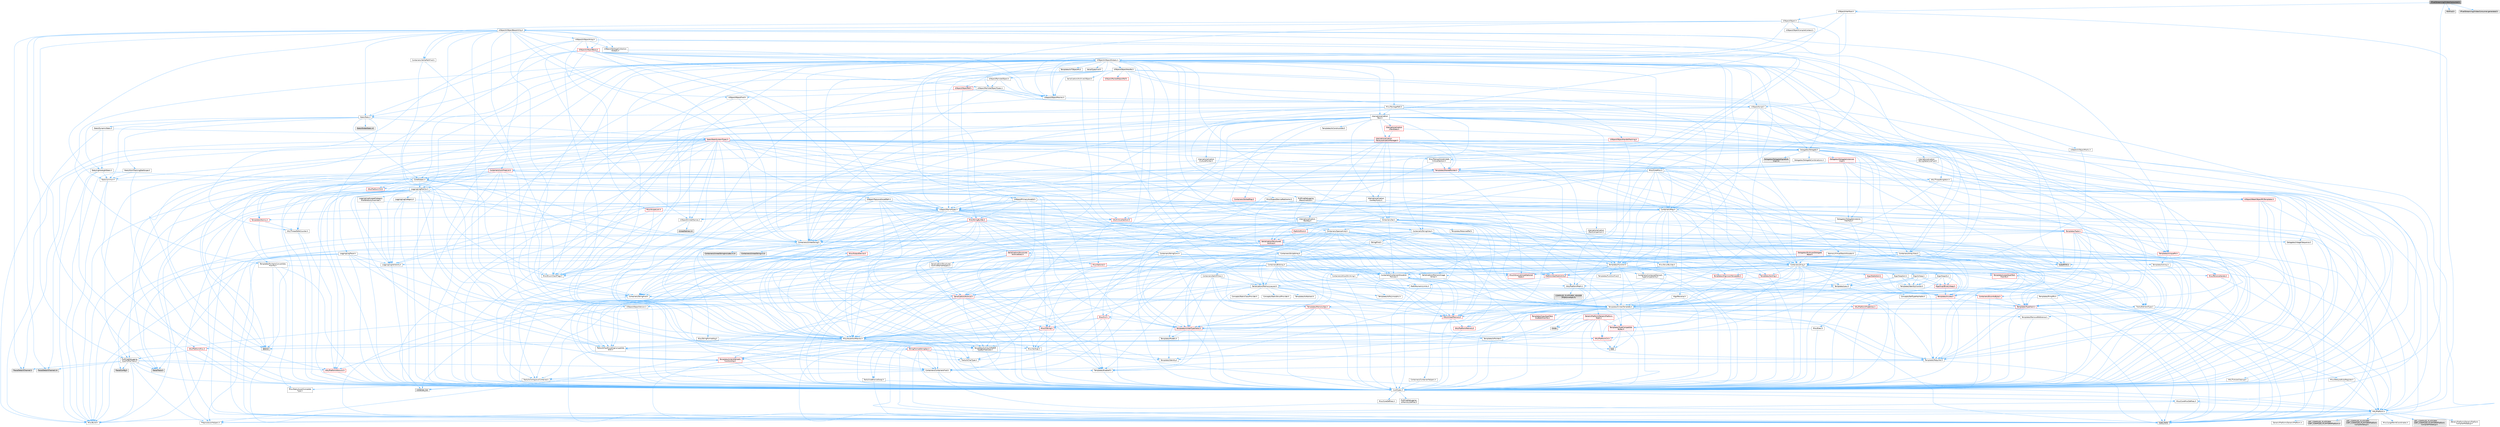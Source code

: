 digraph "IPixelStreaming2VideoConsumer.h"
{
 // INTERACTIVE_SVG=YES
 // LATEX_PDF_SIZE
  bgcolor="transparent";
  edge [fontname=Helvetica,fontsize=10,labelfontname=Helvetica,labelfontsize=10];
  node [fontname=Helvetica,fontsize=10,shape=box,height=0.2,width=0.4];
  Node1 [id="Node000001",label="IPixelStreaming2VideoConsumer.h",height=0.2,width=0.4,color="gray40", fillcolor="grey60", style="filled", fontcolor="black",tooltip=" "];
  Node1 -> Node2 [id="edge1_Node000001_Node000002",color="steelblue1",style="solid",tooltip=" "];
  Node2 [id="Node000002",label="CoreTypes.h",height=0.2,width=0.4,color="grey40", fillcolor="white", style="filled",URL="$dc/dec/CoreTypes_8h.html",tooltip=" "];
  Node2 -> Node3 [id="edge2_Node000002_Node000003",color="steelblue1",style="solid",tooltip=" "];
  Node3 [id="Node000003",label="HAL/Platform.h",height=0.2,width=0.4,color="grey40", fillcolor="white", style="filled",URL="$d9/dd0/Platform_8h.html",tooltip=" "];
  Node3 -> Node4 [id="edge3_Node000003_Node000004",color="steelblue1",style="solid",tooltip=" "];
  Node4 [id="Node000004",label="Misc/Build.h",height=0.2,width=0.4,color="grey40", fillcolor="white", style="filled",URL="$d3/dbb/Build_8h.html",tooltip=" "];
  Node3 -> Node5 [id="edge4_Node000003_Node000005",color="steelblue1",style="solid",tooltip=" "];
  Node5 [id="Node000005",label="Misc/LargeWorldCoordinates.h",height=0.2,width=0.4,color="grey40", fillcolor="white", style="filled",URL="$d2/dcb/LargeWorldCoordinates_8h.html",tooltip=" "];
  Node3 -> Node6 [id="edge5_Node000003_Node000006",color="steelblue1",style="solid",tooltip=" "];
  Node6 [id="Node000006",label="type_traits",height=0.2,width=0.4,color="grey60", fillcolor="#E0E0E0", style="filled",tooltip=" "];
  Node3 -> Node7 [id="edge6_Node000003_Node000007",color="steelblue1",style="solid",tooltip=" "];
  Node7 [id="Node000007",label="PreprocessorHelpers.h",height=0.2,width=0.4,color="grey40", fillcolor="white", style="filled",URL="$db/ddb/PreprocessorHelpers_8h.html",tooltip=" "];
  Node3 -> Node8 [id="edge7_Node000003_Node000008",color="steelblue1",style="solid",tooltip=" "];
  Node8 [id="Node000008",label="UBT_COMPILED_PLATFORM\l/UBT_COMPILED_PLATFORMPlatform\lCompilerPreSetup.h",height=0.2,width=0.4,color="grey60", fillcolor="#E0E0E0", style="filled",tooltip=" "];
  Node3 -> Node9 [id="edge8_Node000003_Node000009",color="steelblue1",style="solid",tooltip=" "];
  Node9 [id="Node000009",label="GenericPlatform/GenericPlatform\lCompilerPreSetup.h",height=0.2,width=0.4,color="grey40", fillcolor="white", style="filled",URL="$d9/dc8/GenericPlatformCompilerPreSetup_8h.html",tooltip=" "];
  Node3 -> Node10 [id="edge9_Node000003_Node000010",color="steelblue1",style="solid",tooltip=" "];
  Node10 [id="Node000010",label="GenericPlatform/GenericPlatform.h",height=0.2,width=0.4,color="grey40", fillcolor="white", style="filled",URL="$d6/d84/GenericPlatform_8h.html",tooltip=" "];
  Node3 -> Node11 [id="edge10_Node000003_Node000011",color="steelblue1",style="solid",tooltip=" "];
  Node11 [id="Node000011",label="UBT_COMPILED_PLATFORM\l/UBT_COMPILED_PLATFORMPlatform.h",height=0.2,width=0.4,color="grey60", fillcolor="#E0E0E0", style="filled",tooltip=" "];
  Node3 -> Node12 [id="edge11_Node000003_Node000012",color="steelblue1",style="solid",tooltip=" "];
  Node12 [id="Node000012",label="UBT_COMPILED_PLATFORM\l/UBT_COMPILED_PLATFORMPlatform\lCompilerSetup.h",height=0.2,width=0.4,color="grey60", fillcolor="#E0E0E0", style="filled",tooltip=" "];
  Node2 -> Node13 [id="edge12_Node000002_Node000013",color="steelblue1",style="solid",tooltip=" "];
  Node13 [id="Node000013",label="ProfilingDebugging\l/UMemoryDefines.h",height=0.2,width=0.4,color="grey40", fillcolor="white", style="filled",URL="$d2/da2/UMemoryDefines_8h.html",tooltip=" "];
  Node2 -> Node14 [id="edge13_Node000002_Node000014",color="steelblue1",style="solid",tooltip=" "];
  Node14 [id="Node000014",label="Misc/CoreMiscDefines.h",height=0.2,width=0.4,color="grey40", fillcolor="white", style="filled",URL="$da/d38/CoreMiscDefines_8h.html",tooltip=" "];
  Node14 -> Node3 [id="edge14_Node000014_Node000003",color="steelblue1",style="solid",tooltip=" "];
  Node14 -> Node7 [id="edge15_Node000014_Node000007",color="steelblue1",style="solid",tooltip=" "];
  Node2 -> Node15 [id="edge16_Node000002_Node000015",color="steelblue1",style="solid",tooltip=" "];
  Node15 [id="Node000015",label="Misc/CoreDefines.h",height=0.2,width=0.4,color="grey40", fillcolor="white", style="filled",URL="$d3/dd2/CoreDefines_8h.html",tooltip=" "];
  Node1 -> Node16 [id="edge17_Node000001_Node000016",color="steelblue1",style="solid",tooltip=" "];
  Node16 [id="Node000016",label="UObject/Interface.h",height=0.2,width=0.4,color="grey40", fillcolor="white", style="filled",URL="$d7/d91/Interface_8h.html",tooltip=" "];
  Node16 -> Node3 [id="edge18_Node000016_Node000003",color="steelblue1",style="solid",tooltip=" "];
  Node16 -> Node17 [id="edge19_Node000016_Node000017",color="steelblue1",style="solid",tooltip=" "];
  Node17 [id="Node000017",label="UObject/Object.h",height=0.2,width=0.4,color="grey40", fillcolor="white", style="filled",URL="$db/dbf/Object_8h.html",tooltip=" "];
  Node17 -> Node18 [id="edge20_Node000017_Node000018",color="steelblue1",style="solid",tooltip=" "];
  Node18 [id="Node000018",label="UObject/Script.h",height=0.2,width=0.4,color="grey40", fillcolor="white", style="filled",URL="$de/dc6/Script_8h.html",tooltip=" "];
  Node18 -> Node19 [id="edge21_Node000018_Node000019",color="steelblue1",style="solid",tooltip=" "];
  Node19 [id="Node000019",label="Delegates/Delegate.h",height=0.2,width=0.4,color="grey40", fillcolor="white", style="filled",URL="$d4/d80/Delegate_8h.html",tooltip=" "];
  Node19 -> Node2 [id="edge22_Node000019_Node000002",color="steelblue1",style="solid",tooltip=" "];
  Node19 -> Node20 [id="edge23_Node000019_Node000020",color="steelblue1",style="solid",tooltip=" "];
  Node20 [id="Node000020",label="Misc/AssertionMacros.h",height=0.2,width=0.4,color="grey40", fillcolor="white", style="filled",URL="$d0/dfa/AssertionMacros_8h.html",tooltip=" "];
  Node20 -> Node2 [id="edge24_Node000020_Node000002",color="steelblue1",style="solid",tooltip=" "];
  Node20 -> Node3 [id="edge25_Node000020_Node000003",color="steelblue1",style="solid",tooltip=" "];
  Node20 -> Node21 [id="edge26_Node000020_Node000021",color="steelblue1",style="solid",tooltip=" "];
  Node21 [id="Node000021",label="HAL/PlatformMisc.h",height=0.2,width=0.4,color="red", fillcolor="#FFF0F0", style="filled",URL="$d0/df5/PlatformMisc_8h.html",tooltip=" "];
  Node21 -> Node2 [id="edge27_Node000021_Node000002",color="steelblue1",style="solid",tooltip=" "];
  Node21 -> Node49 [id="edge28_Node000021_Node000049",color="steelblue1",style="solid",tooltip=" "];
  Node49 [id="Node000049",label="ProfilingDebugging\l/CpuProfilerTrace.h",height=0.2,width=0.4,color="grey40", fillcolor="white", style="filled",URL="$da/dcb/CpuProfilerTrace_8h.html",tooltip=" "];
  Node49 -> Node2 [id="edge29_Node000049_Node000002",color="steelblue1",style="solid",tooltip=" "];
  Node49 -> Node29 [id="edge30_Node000049_Node000029",color="steelblue1",style="solid",tooltip=" "];
  Node29 [id="Node000029",label="Containers/ContainersFwd.h",height=0.2,width=0.4,color="grey40", fillcolor="white", style="filled",URL="$d4/d0a/ContainersFwd_8h.html",tooltip=" "];
  Node29 -> Node3 [id="edge31_Node000029_Node000003",color="steelblue1",style="solid",tooltip=" "];
  Node29 -> Node2 [id="edge32_Node000029_Node000002",color="steelblue1",style="solid",tooltip=" "];
  Node29 -> Node26 [id="edge33_Node000029_Node000026",color="steelblue1",style="solid",tooltip=" "];
  Node26 [id="Node000026",label="Traits/IsContiguousContainer.h",height=0.2,width=0.4,color="grey40", fillcolor="white", style="filled",URL="$d5/d3c/IsContiguousContainer_8h.html",tooltip=" "];
  Node26 -> Node2 [id="edge34_Node000026_Node000002",color="steelblue1",style="solid",tooltip=" "];
  Node26 -> Node27 [id="edge35_Node000026_Node000027",color="steelblue1",style="solid",tooltip=" "];
  Node27 [id="Node000027",label="Misc/StaticAssertComplete\lType.h",height=0.2,width=0.4,color="grey40", fillcolor="white", style="filled",URL="$d5/d4e/StaticAssertCompleteType_8h.html",tooltip=" "];
  Node26 -> Node25 [id="edge36_Node000026_Node000025",color="steelblue1",style="solid",tooltip=" "];
  Node25 [id="Node000025",label="initializer_list",height=0.2,width=0.4,color="grey60", fillcolor="#E0E0E0", style="filled",tooltip=" "];
  Node49 -> Node50 [id="edge37_Node000049_Node000050",color="steelblue1",style="solid",tooltip=" "];
  Node50 [id="Node000050",label="HAL/PlatformAtomics.h",height=0.2,width=0.4,color="red", fillcolor="#FFF0F0", style="filled",URL="$d3/d36/PlatformAtomics_8h.html",tooltip=" "];
  Node50 -> Node2 [id="edge38_Node000050_Node000002",color="steelblue1",style="solid",tooltip=" "];
  Node49 -> Node7 [id="edge39_Node000049_Node000007",color="steelblue1",style="solid",tooltip=" "];
  Node49 -> Node4 [id="edge40_Node000049_Node000004",color="steelblue1",style="solid",tooltip=" "];
  Node49 -> Node53 [id="edge41_Node000049_Node000053",color="steelblue1",style="solid",tooltip=" "];
  Node53 [id="Node000053",label="Trace/Config.h",height=0.2,width=0.4,color="grey60", fillcolor="#E0E0E0", style="filled",tooltip=" "];
  Node49 -> Node54 [id="edge42_Node000049_Node000054",color="steelblue1",style="solid",tooltip=" "];
  Node54 [id="Node000054",label="Trace/Detail/Channel.h",height=0.2,width=0.4,color="grey60", fillcolor="#E0E0E0", style="filled",tooltip=" "];
  Node49 -> Node55 [id="edge43_Node000049_Node000055",color="steelblue1",style="solid",tooltip=" "];
  Node55 [id="Node000055",label="Trace/Detail/Channel.inl",height=0.2,width=0.4,color="grey60", fillcolor="#E0E0E0", style="filled",tooltip=" "];
  Node49 -> Node56 [id="edge44_Node000049_Node000056",color="steelblue1",style="solid",tooltip=" "];
  Node56 [id="Node000056",label="Trace/Trace.h",height=0.2,width=0.4,color="grey60", fillcolor="#E0E0E0", style="filled",tooltip=" "];
  Node20 -> Node7 [id="edge45_Node000020_Node000007",color="steelblue1",style="solid",tooltip=" "];
  Node20 -> Node57 [id="edge46_Node000020_Node000057",color="steelblue1",style="solid",tooltip=" "];
  Node57 [id="Node000057",label="Templates/EnableIf.h",height=0.2,width=0.4,color="grey40", fillcolor="white", style="filled",URL="$d7/d60/EnableIf_8h.html",tooltip=" "];
  Node57 -> Node2 [id="edge47_Node000057_Node000002",color="steelblue1",style="solid",tooltip=" "];
  Node20 -> Node58 [id="edge48_Node000020_Node000058",color="steelblue1",style="solid",tooltip=" "];
  Node58 [id="Node000058",label="Templates/IsArrayOrRefOf\lTypeByPredicate.h",height=0.2,width=0.4,color="grey40", fillcolor="white", style="filled",URL="$d6/da1/IsArrayOrRefOfTypeByPredicate_8h.html",tooltip=" "];
  Node58 -> Node2 [id="edge49_Node000058_Node000002",color="steelblue1",style="solid",tooltip=" "];
  Node20 -> Node59 [id="edge50_Node000020_Node000059",color="steelblue1",style="solid",tooltip=" "];
  Node59 [id="Node000059",label="Templates/IsValidVariadic\lFunctionArg.h",height=0.2,width=0.4,color="red", fillcolor="#FFF0F0", style="filled",URL="$d0/dc8/IsValidVariadicFunctionArg_8h.html",tooltip=" "];
  Node59 -> Node2 [id="edge51_Node000059_Node000002",color="steelblue1",style="solid",tooltip=" "];
  Node59 -> Node6 [id="edge52_Node000059_Node000006",color="steelblue1",style="solid",tooltip=" "];
  Node20 -> Node61 [id="edge53_Node000020_Node000061",color="steelblue1",style="solid",tooltip=" "];
  Node61 [id="Node000061",label="Traits/IsCharEncodingCompatible\lWith.h",height=0.2,width=0.4,color="grey40", fillcolor="white", style="filled",URL="$df/dd1/IsCharEncodingCompatibleWith_8h.html",tooltip=" "];
  Node61 -> Node6 [id="edge54_Node000061_Node000006",color="steelblue1",style="solid",tooltip=" "];
  Node61 -> Node62 [id="edge55_Node000061_Node000062",color="steelblue1",style="solid",tooltip=" "];
  Node62 [id="Node000062",label="Traits/IsCharType.h",height=0.2,width=0.4,color="grey40", fillcolor="white", style="filled",URL="$db/d51/IsCharType_8h.html",tooltip=" "];
  Node62 -> Node2 [id="edge56_Node000062_Node000002",color="steelblue1",style="solid",tooltip=" "];
  Node20 -> Node63 [id="edge57_Node000020_Node000063",color="steelblue1",style="solid",tooltip=" "];
  Node63 [id="Node000063",label="Misc/VarArgs.h",height=0.2,width=0.4,color="grey40", fillcolor="white", style="filled",URL="$d5/d6f/VarArgs_8h.html",tooltip=" "];
  Node63 -> Node2 [id="edge58_Node000063_Node000002",color="steelblue1",style="solid",tooltip=" "];
  Node20 -> Node64 [id="edge59_Node000020_Node000064",color="steelblue1",style="solid",tooltip=" "];
  Node64 [id="Node000064",label="String/FormatStringSan.h",height=0.2,width=0.4,color="red", fillcolor="#FFF0F0", style="filled",URL="$d3/d8b/FormatStringSan_8h.html",tooltip=" "];
  Node64 -> Node6 [id="edge60_Node000064_Node000006",color="steelblue1",style="solid",tooltip=" "];
  Node64 -> Node2 [id="edge61_Node000064_Node000002",color="steelblue1",style="solid",tooltip=" "];
  Node64 -> Node65 [id="edge62_Node000064_Node000065",color="steelblue1",style="solid",tooltip=" "];
  Node65 [id="Node000065",label="Templates/Requires.h",height=0.2,width=0.4,color="grey40", fillcolor="white", style="filled",URL="$dc/d96/Requires_8h.html",tooltip=" "];
  Node65 -> Node57 [id="edge63_Node000065_Node000057",color="steelblue1",style="solid",tooltip=" "];
  Node65 -> Node6 [id="edge64_Node000065_Node000006",color="steelblue1",style="solid",tooltip=" "];
  Node64 -> Node66 [id="edge65_Node000064_Node000066",color="steelblue1",style="solid",tooltip=" "];
  Node66 [id="Node000066",label="Templates/Identity.h",height=0.2,width=0.4,color="grey40", fillcolor="white", style="filled",URL="$d0/dd5/Identity_8h.html",tooltip=" "];
  Node64 -> Node59 [id="edge66_Node000064_Node000059",color="steelblue1",style="solid",tooltip=" "];
  Node64 -> Node62 [id="edge67_Node000064_Node000062",color="steelblue1",style="solid",tooltip=" "];
  Node64 -> Node29 [id="edge68_Node000064_Node000029",color="steelblue1",style="solid",tooltip=" "];
  Node20 -> Node70 [id="edge69_Node000020_Node000070",color="steelblue1",style="solid",tooltip=" "];
  Node70 [id="Node000070",label="atomic",height=0.2,width=0.4,color="grey60", fillcolor="#E0E0E0", style="filled",tooltip=" "];
  Node19 -> Node71 [id="edge70_Node000019_Node000071",color="steelblue1",style="solid",tooltip=" "];
  Node71 [id="Node000071",label="UObject/NameTypes.h",height=0.2,width=0.4,color="grey40", fillcolor="white", style="filled",URL="$d6/d35/NameTypes_8h.html",tooltip=" "];
  Node71 -> Node2 [id="edge71_Node000071_Node000002",color="steelblue1",style="solid",tooltip=" "];
  Node71 -> Node20 [id="edge72_Node000071_Node000020",color="steelblue1",style="solid",tooltip=" "];
  Node71 -> Node72 [id="edge73_Node000071_Node000072",color="steelblue1",style="solid",tooltip=" "];
  Node72 [id="Node000072",label="HAL/UnrealMemory.h",height=0.2,width=0.4,color="red", fillcolor="#FFF0F0", style="filled",URL="$d9/d96/UnrealMemory_8h.html",tooltip=" "];
  Node72 -> Node2 [id="edge74_Node000072_Node000002",color="steelblue1",style="solid",tooltip=" "];
  Node72 -> Node89 [id="edge75_Node000072_Node000089",color="steelblue1",style="solid",tooltip=" "];
  Node89 [id="Node000089",label="HAL/PlatformMemory.h",height=0.2,width=0.4,color="red", fillcolor="#FFF0F0", style="filled",URL="$de/d68/PlatformMemory_8h.html",tooltip=" "];
  Node89 -> Node2 [id="edge76_Node000089_Node000002",color="steelblue1",style="solid",tooltip=" "];
  Node72 -> Node92 [id="edge77_Node000072_Node000092",color="steelblue1",style="solid",tooltip=" "];
  Node92 [id="Node000092",label="Templates/IsPointer.h",height=0.2,width=0.4,color="grey40", fillcolor="white", style="filled",URL="$d7/d05/IsPointer_8h.html",tooltip=" "];
  Node92 -> Node2 [id="edge78_Node000092_Node000002",color="steelblue1",style="solid",tooltip=" "];
  Node71 -> Node93 [id="edge79_Node000071_Node000093",color="steelblue1",style="solid",tooltip=" "];
  Node93 [id="Node000093",label="Templates/UnrealTypeTraits.h",height=0.2,width=0.4,color="red", fillcolor="#FFF0F0", style="filled",URL="$d2/d2d/UnrealTypeTraits_8h.html",tooltip=" "];
  Node93 -> Node2 [id="edge80_Node000093_Node000002",color="steelblue1",style="solid",tooltip=" "];
  Node93 -> Node92 [id="edge81_Node000093_Node000092",color="steelblue1",style="solid",tooltip=" "];
  Node93 -> Node20 [id="edge82_Node000093_Node000020",color="steelblue1",style="solid",tooltip=" "];
  Node93 -> Node57 [id="edge83_Node000093_Node000057",color="steelblue1",style="solid",tooltip=" "];
  Node93 -> Node95 [id="edge84_Node000093_Node000095",color="steelblue1",style="solid",tooltip=" "];
  Node95 [id="Node000095",label="Templates/Models.h",height=0.2,width=0.4,color="grey40", fillcolor="white", style="filled",URL="$d3/d0c/Models_8h.html",tooltip=" "];
  Node95 -> Node66 [id="edge85_Node000095_Node000066",color="steelblue1",style="solid",tooltip=" "];
  Node71 -> Node98 [id="edge86_Node000071_Node000098",color="steelblue1",style="solid",tooltip=" "];
  Node98 [id="Node000098",label="Templates/UnrealTemplate.h",height=0.2,width=0.4,color="grey40", fillcolor="white", style="filled",URL="$d4/d24/UnrealTemplate_8h.html",tooltip=" "];
  Node98 -> Node2 [id="edge87_Node000098_Node000002",color="steelblue1",style="solid",tooltip=" "];
  Node98 -> Node92 [id="edge88_Node000098_Node000092",color="steelblue1",style="solid",tooltip=" "];
  Node98 -> Node72 [id="edge89_Node000098_Node000072",color="steelblue1",style="solid",tooltip=" "];
  Node98 -> Node99 [id="edge90_Node000098_Node000099",color="steelblue1",style="solid",tooltip=" "];
  Node99 [id="Node000099",label="Templates/CopyQualifiers\lAndRefsFromTo.h",height=0.2,width=0.4,color="red", fillcolor="#FFF0F0", style="filled",URL="$d3/db3/CopyQualifiersAndRefsFromTo_8h.html",tooltip=" "];
  Node98 -> Node93 [id="edge91_Node000098_Node000093",color="steelblue1",style="solid",tooltip=" "];
  Node98 -> Node101 [id="edge92_Node000098_Node000101",color="steelblue1",style="solid",tooltip=" "];
  Node101 [id="Node000101",label="Templates/RemoveReference.h",height=0.2,width=0.4,color="grey40", fillcolor="white", style="filled",URL="$da/dbe/RemoveReference_8h.html",tooltip=" "];
  Node101 -> Node2 [id="edge93_Node000101_Node000002",color="steelblue1",style="solid",tooltip=" "];
  Node98 -> Node65 [id="edge94_Node000098_Node000065",color="steelblue1",style="solid",tooltip=" "];
  Node98 -> Node102 [id="edge95_Node000098_Node000102",color="steelblue1",style="solid",tooltip=" "];
  Node102 [id="Node000102",label="Templates/TypeCompatible\lBytes.h",height=0.2,width=0.4,color="red", fillcolor="#FFF0F0", style="filled",URL="$df/d0a/TypeCompatibleBytes_8h.html",tooltip=" "];
  Node102 -> Node2 [id="edge96_Node000102_Node000002",color="steelblue1",style="solid",tooltip=" "];
  Node102 -> Node34 [id="edge97_Node000102_Node000034",color="steelblue1",style="solid",tooltip=" "];
  Node34 [id="Node000034",label="new",height=0.2,width=0.4,color="grey60", fillcolor="#E0E0E0", style="filled",tooltip=" "];
  Node102 -> Node6 [id="edge98_Node000102_Node000006",color="steelblue1",style="solid",tooltip=" "];
  Node98 -> Node66 [id="edge99_Node000098_Node000066",color="steelblue1",style="solid",tooltip=" "];
  Node98 -> Node26 [id="edge100_Node000098_Node000026",color="steelblue1",style="solid",tooltip=" "];
  Node98 -> Node103 [id="edge101_Node000098_Node000103",color="steelblue1",style="solid",tooltip=" "];
  Node103 [id="Node000103",label="Traits/UseBitwiseSwap.h",height=0.2,width=0.4,color="grey40", fillcolor="white", style="filled",URL="$db/df3/UseBitwiseSwap_8h.html",tooltip=" "];
  Node103 -> Node2 [id="edge102_Node000103_Node000002",color="steelblue1",style="solid",tooltip=" "];
  Node103 -> Node6 [id="edge103_Node000103_Node000006",color="steelblue1",style="solid",tooltip=" "];
  Node98 -> Node6 [id="edge104_Node000098_Node000006",color="steelblue1",style="solid",tooltip=" "];
  Node71 -> Node104 [id="edge105_Node000071_Node000104",color="steelblue1",style="solid",tooltip=" "];
  Node104 [id="Node000104",label="Containers/UnrealString.h",height=0.2,width=0.4,color="grey40", fillcolor="white", style="filled",URL="$d5/dba/UnrealString_8h.html",tooltip=" "];
  Node104 -> Node105 [id="edge106_Node000104_Node000105",color="steelblue1",style="solid",tooltip=" "];
  Node105 [id="Node000105",label="Containers/UnrealStringIncludes.h.inl",height=0.2,width=0.4,color="grey60", fillcolor="#E0E0E0", style="filled",tooltip=" "];
  Node104 -> Node106 [id="edge107_Node000104_Node000106",color="steelblue1",style="solid",tooltip=" "];
  Node106 [id="Node000106",label="Containers/UnrealString.h.inl",height=0.2,width=0.4,color="grey60", fillcolor="#E0E0E0", style="filled",tooltip=" "];
  Node104 -> Node107 [id="edge108_Node000104_Node000107",color="steelblue1",style="solid",tooltip=" "];
  Node107 [id="Node000107",label="Misc/StringFormatArg.h",height=0.2,width=0.4,color="grey40", fillcolor="white", style="filled",URL="$d2/d16/StringFormatArg_8h.html",tooltip=" "];
  Node107 -> Node29 [id="edge109_Node000107_Node000029",color="steelblue1",style="solid",tooltip=" "];
  Node71 -> Node108 [id="edge110_Node000071_Node000108",color="steelblue1",style="solid",tooltip=" "];
  Node108 [id="Node000108",label="HAL/CriticalSection.h",height=0.2,width=0.4,color="red", fillcolor="#FFF0F0", style="filled",URL="$d6/d90/CriticalSection_8h.html",tooltip=" "];
  Node71 -> Node111 [id="edge111_Node000071_Node000111",color="steelblue1",style="solid",tooltip=" "];
  Node111 [id="Node000111",label="Containers/StringConv.h",height=0.2,width=0.4,color="grey40", fillcolor="white", style="filled",URL="$d3/ddf/StringConv_8h.html",tooltip=" "];
  Node111 -> Node2 [id="edge112_Node000111_Node000002",color="steelblue1",style="solid",tooltip=" "];
  Node111 -> Node20 [id="edge113_Node000111_Node000020",color="steelblue1",style="solid",tooltip=" "];
  Node111 -> Node112 [id="edge114_Node000111_Node000112",color="steelblue1",style="solid",tooltip=" "];
  Node112 [id="Node000112",label="Containers/ContainerAllocation\lPolicies.h",height=0.2,width=0.4,color="grey40", fillcolor="white", style="filled",URL="$d7/dff/ContainerAllocationPolicies_8h.html",tooltip=" "];
  Node112 -> Node2 [id="edge115_Node000112_Node000002",color="steelblue1",style="solid",tooltip=" "];
  Node112 -> Node113 [id="edge116_Node000112_Node000113",color="steelblue1",style="solid",tooltip=" "];
  Node113 [id="Node000113",label="Containers/ContainerHelpers.h",height=0.2,width=0.4,color="grey40", fillcolor="white", style="filled",URL="$d7/d33/ContainerHelpers_8h.html",tooltip=" "];
  Node113 -> Node2 [id="edge117_Node000113_Node000002",color="steelblue1",style="solid",tooltip=" "];
  Node112 -> Node112 [id="edge118_Node000112_Node000112",color="steelblue1",style="solid",tooltip=" "];
  Node112 -> Node114 [id="edge119_Node000112_Node000114",color="steelblue1",style="solid",tooltip=" "];
  Node114 [id="Node000114",label="HAL/PlatformMath.h",height=0.2,width=0.4,color="grey40", fillcolor="white", style="filled",URL="$dc/d53/PlatformMath_8h.html",tooltip=" "];
  Node114 -> Node2 [id="edge120_Node000114_Node000002",color="steelblue1",style="solid",tooltip=" "];
  Node114 -> Node115 [id="edge121_Node000114_Node000115",color="steelblue1",style="solid",tooltip=" "];
  Node115 [id="Node000115",label="GenericPlatform/GenericPlatform\lMath.h",height=0.2,width=0.4,color="red", fillcolor="#FFF0F0", style="filled",URL="$d5/d79/GenericPlatformMath_8h.html",tooltip=" "];
  Node115 -> Node2 [id="edge122_Node000115_Node000002",color="steelblue1",style="solid",tooltip=" "];
  Node115 -> Node29 [id="edge123_Node000115_Node000029",color="steelblue1",style="solid",tooltip=" "];
  Node115 -> Node33 [id="edge124_Node000115_Node000033",color="steelblue1",style="solid",tooltip=" "];
  Node33 [id="Node000033",label="HAL/PlatformCrt.h",height=0.2,width=0.4,color="red", fillcolor="#FFF0F0", style="filled",URL="$d8/d75/PlatformCrt_8h.html",tooltip=" "];
  Node33 -> Node34 [id="edge125_Node000033_Node000034",color="steelblue1",style="solid",tooltip=" "];
  Node115 -> Node93 [id="edge126_Node000115_Node000093",color="steelblue1",style="solid",tooltip=" "];
  Node115 -> Node65 [id="edge127_Node000115_Node000065",color="steelblue1",style="solid",tooltip=" "];
  Node115 -> Node102 [id="edge128_Node000115_Node000102",color="steelblue1",style="solid",tooltip=" "];
  Node115 -> Node120 [id="edge129_Node000115_Node000120",color="steelblue1",style="solid",tooltip=" "];
  Node120 [id="Node000120",label="limits",height=0.2,width=0.4,color="grey60", fillcolor="#E0E0E0", style="filled",tooltip=" "];
  Node115 -> Node6 [id="edge130_Node000115_Node000006",color="steelblue1",style="solid",tooltip=" "];
  Node114 -> Node121 [id="edge131_Node000114_Node000121",color="steelblue1",style="solid",tooltip=" "];
  Node121 [id="Node000121",label="COMPILED_PLATFORM_HEADER\l(PlatformMath.h)",height=0.2,width=0.4,color="grey60", fillcolor="#E0E0E0", style="filled",tooltip=" "];
  Node112 -> Node72 [id="edge132_Node000112_Node000072",color="steelblue1",style="solid",tooltip=" "];
  Node112 -> Node43 [id="edge133_Node000112_Node000043",color="steelblue1",style="solid",tooltip=" "];
  Node43 [id="Node000043",label="Math/NumericLimits.h",height=0.2,width=0.4,color="grey40", fillcolor="white", style="filled",URL="$df/d1b/NumericLimits_8h.html",tooltip=" "];
  Node43 -> Node2 [id="edge134_Node000043_Node000002",color="steelblue1",style="solid",tooltip=" "];
  Node112 -> Node20 [id="edge135_Node000112_Node000020",color="steelblue1",style="solid",tooltip=" "];
  Node112 -> Node122 [id="edge136_Node000112_Node000122",color="steelblue1",style="solid",tooltip=" "];
  Node122 [id="Node000122",label="Templates/IsPolymorphic.h",height=0.2,width=0.4,color="grey40", fillcolor="white", style="filled",URL="$dc/d20/IsPolymorphic_8h.html",tooltip=" "];
  Node112 -> Node123 [id="edge137_Node000112_Node000123",color="steelblue1",style="solid",tooltip=" "];
  Node123 [id="Node000123",label="Templates/MemoryOps.h",height=0.2,width=0.4,color="red", fillcolor="#FFF0F0", style="filled",URL="$db/dea/MemoryOps_8h.html",tooltip=" "];
  Node123 -> Node2 [id="edge138_Node000123_Node000002",color="steelblue1",style="solid",tooltip=" "];
  Node123 -> Node72 [id="edge139_Node000123_Node000072",color="steelblue1",style="solid",tooltip=" "];
  Node123 -> Node65 [id="edge140_Node000123_Node000065",color="steelblue1",style="solid",tooltip=" "];
  Node123 -> Node93 [id="edge141_Node000123_Node000093",color="steelblue1",style="solid",tooltip=" "];
  Node123 -> Node103 [id="edge142_Node000123_Node000103",color="steelblue1",style="solid",tooltip=" "];
  Node123 -> Node34 [id="edge143_Node000123_Node000034",color="steelblue1",style="solid",tooltip=" "];
  Node123 -> Node6 [id="edge144_Node000123_Node000006",color="steelblue1",style="solid",tooltip=" "];
  Node112 -> Node102 [id="edge145_Node000112_Node000102",color="steelblue1",style="solid",tooltip=" "];
  Node112 -> Node6 [id="edge146_Node000112_Node000006",color="steelblue1",style="solid",tooltip=" "];
  Node111 -> Node124 [id="edge147_Node000111_Node000124",color="steelblue1",style="solid",tooltip=" "];
  Node124 [id="Node000124",label="Containers/Array.h",height=0.2,width=0.4,color="grey40", fillcolor="white", style="filled",URL="$df/dd0/Array_8h.html",tooltip=" "];
  Node124 -> Node2 [id="edge148_Node000124_Node000002",color="steelblue1",style="solid",tooltip=" "];
  Node124 -> Node20 [id="edge149_Node000124_Node000020",color="steelblue1",style="solid",tooltip=" "];
  Node124 -> Node125 [id="edge150_Node000124_Node000125",color="steelblue1",style="solid",tooltip=" "];
  Node125 [id="Node000125",label="Misc/IntrusiveUnsetOptional\lState.h",height=0.2,width=0.4,color="red", fillcolor="#FFF0F0", style="filled",URL="$d2/d0a/IntrusiveUnsetOptionalState_8h.html",tooltip=" "];
  Node124 -> Node127 [id="edge151_Node000124_Node000127",color="steelblue1",style="solid",tooltip=" "];
  Node127 [id="Node000127",label="Misc/ReverseIterate.h",height=0.2,width=0.4,color="red", fillcolor="#FFF0F0", style="filled",URL="$db/de3/ReverseIterate_8h.html",tooltip=" "];
  Node127 -> Node3 [id="edge152_Node000127_Node000003",color="steelblue1",style="solid",tooltip=" "];
  Node124 -> Node72 [id="edge153_Node000124_Node000072",color="steelblue1",style="solid",tooltip=" "];
  Node124 -> Node93 [id="edge154_Node000124_Node000093",color="steelblue1",style="solid",tooltip=" "];
  Node124 -> Node98 [id="edge155_Node000124_Node000098",color="steelblue1",style="solid",tooltip=" "];
  Node124 -> Node129 [id="edge156_Node000124_Node000129",color="steelblue1",style="solid",tooltip=" "];
  Node129 [id="Node000129",label="Containers/AllowShrinking.h",height=0.2,width=0.4,color="grey40", fillcolor="white", style="filled",URL="$d7/d1a/AllowShrinking_8h.html",tooltip=" "];
  Node129 -> Node2 [id="edge157_Node000129_Node000002",color="steelblue1",style="solid",tooltip=" "];
  Node124 -> Node112 [id="edge158_Node000124_Node000112",color="steelblue1",style="solid",tooltip=" "];
  Node124 -> Node130 [id="edge159_Node000124_Node000130",color="steelblue1",style="solid",tooltip=" "];
  Node130 [id="Node000130",label="Containers/ContainerElement\lTypeCompatibility.h",height=0.2,width=0.4,color="grey40", fillcolor="white", style="filled",URL="$df/ddf/ContainerElementTypeCompatibility_8h.html",tooltip=" "];
  Node130 -> Node2 [id="edge160_Node000130_Node000002",color="steelblue1",style="solid",tooltip=" "];
  Node130 -> Node93 [id="edge161_Node000130_Node000093",color="steelblue1",style="solid",tooltip=" "];
  Node124 -> Node131 [id="edge162_Node000124_Node000131",color="steelblue1",style="solid",tooltip=" "];
  Node131 [id="Node000131",label="Serialization/Archive.h",height=0.2,width=0.4,color="red", fillcolor="#FFF0F0", style="filled",URL="$d7/d3b/Archive_8h.html",tooltip=" "];
  Node131 -> Node2 [id="edge163_Node000131_Node000002",color="steelblue1",style="solid",tooltip=" "];
  Node131 -> Node132 [id="edge164_Node000131_Node000132",color="steelblue1",style="solid",tooltip=" "];
  Node132 [id="Node000132",label="HAL/PlatformProperties.h",height=0.2,width=0.4,color="red", fillcolor="#FFF0F0", style="filled",URL="$d9/db0/PlatformProperties_8h.html",tooltip=" "];
  Node132 -> Node2 [id="edge165_Node000132_Node000002",color="steelblue1",style="solid",tooltip=" "];
  Node131 -> Node20 [id="edge166_Node000131_Node000020",color="steelblue1",style="solid",tooltip=" "];
  Node131 -> Node4 [id="edge167_Node000131_Node000004",color="steelblue1",style="solid",tooltip=" "];
  Node131 -> Node63 [id="edge168_Node000131_Node000063",color="steelblue1",style="solid",tooltip=" "];
  Node131 -> Node57 [id="edge169_Node000131_Node000057",color="steelblue1",style="solid",tooltip=" "];
  Node131 -> Node58 [id="edge170_Node000131_Node000058",color="steelblue1",style="solid",tooltip=" "];
  Node131 -> Node59 [id="edge171_Node000131_Node000059",color="steelblue1",style="solid",tooltip=" "];
  Node131 -> Node98 [id="edge172_Node000131_Node000098",color="steelblue1",style="solid",tooltip=" "];
  Node131 -> Node61 [id="edge173_Node000131_Node000061",color="steelblue1",style="solid",tooltip=" "];
  Node131 -> Node140 [id="edge174_Node000131_Node000140",color="steelblue1",style="solid",tooltip=" "];
  Node140 [id="Node000140",label="UObject/ObjectVersion.h",height=0.2,width=0.4,color="grey40", fillcolor="white", style="filled",URL="$da/d63/ObjectVersion_8h.html",tooltip=" "];
  Node140 -> Node2 [id="edge175_Node000140_Node000002",color="steelblue1",style="solid",tooltip=" "];
  Node124 -> Node141 [id="edge176_Node000124_Node000141",color="steelblue1",style="solid",tooltip=" "];
  Node141 [id="Node000141",label="Serialization/MemoryImage\lWriter.h",height=0.2,width=0.4,color="grey40", fillcolor="white", style="filled",URL="$d0/d08/MemoryImageWriter_8h.html",tooltip=" "];
  Node141 -> Node2 [id="edge177_Node000141_Node000002",color="steelblue1",style="solid",tooltip=" "];
  Node141 -> Node142 [id="edge178_Node000141_Node000142",color="steelblue1",style="solid",tooltip=" "];
  Node142 [id="Node000142",label="Serialization/MemoryLayout.h",height=0.2,width=0.4,color="grey40", fillcolor="white", style="filled",URL="$d7/d66/MemoryLayout_8h.html",tooltip=" "];
  Node142 -> Node143 [id="edge179_Node000142_Node000143",color="steelblue1",style="solid",tooltip=" "];
  Node143 [id="Node000143",label="Concepts/StaticClassProvider.h",height=0.2,width=0.4,color="grey40", fillcolor="white", style="filled",URL="$dd/d83/StaticClassProvider_8h.html",tooltip=" "];
  Node142 -> Node144 [id="edge180_Node000142_Node000144",color="steelblue1",style="solid",tooltip=" "];
  Node144 [id="Node000144",label="Concepts/StaticStructProvider.h",height=0.2,width=0.4,color="grey40", fillcolor="white", style="filled",URL="$d5/d77/StaticStructProvider_8h.html",tooltip=" "];
  Node142 -> Node145 [id="edge181_Node000142_Node000145",color="steelblue1",style="solid",tooltip=" "];
  Node145 [id="Node000145",label="Containers/EnumAsByte.h",height=0.2,width=0.4,color="red", fillcolor="#FFF0F0", style="filled",URL="$d6/d9a/EnumAsByte_8h.html",tooltip=" "];
  Node145 -> Node2 [id="edge182_Node000145_Node000002",color="steelblue1",style="solid",tooltip=" "];
  Node145 -> Node146 [id="edge183_Node000145_Node000146",color="steelblue1",style="solid",tooltip=" "];
  Node146 [id="Node000146",label="Templates/TypeHash.h",height=0.2,width=0.4,color="red", fillcolor="#FFF0F0", style="filled",URL="$d1/d62/TypeHash_8h.html",tooltip=" "];
  Node146 -> Node2 [id="edge184_Node000146_Node000002",color="steelblue1",style="solid",tooltip=" "];
  Node146 -> Node65 [id="edge185_Node000146_Node000065",color="steelblue1",style="solid",tooltip=" "];
  Node146 -> Node147 [id="edge186_Node000146_Node000147",color="steelblue1",style="solid",tooltip=" "];
  Node147 [id="Node000147",label="Misc/Crc.h",height=0.2,width=0.4,color="red", fillcolor="#FFF0F0", style="filled",URL="$d4/dd2/Crc_8h.html",tooltip=" "];
  Node147 -> Node2 [id="edge187_Node000147_Node000002",color="steelblue1",style="solid",tooltip=" "];
  Node147 -> Node20 [id="edge188_Node000147_Node000020",color="steelblue1",style="solid",tooltip=" "];
  Node147 -> Node148 [id="edge189_Node000147_Node000148",color="steelblue1",style="solid",tooltip=" "];
  Node148 [id="Node000148",label="Misc/CString.h",height=0.2,width=0.4,color="red", fillcolor="#FFF0F0", style="filled",URL="$d2/d49/CString_8h.html",tooltip=" "];
  Node148 -> Node2 [id="edge190_Node000148_Node000002",color="steelblue1",style="solid",tooltip=" "];
  Node148 -> Node33 [id="edge191_Node000148_Node000033",color="steelblue1",style="solid",tooltip=" "];
  Node148 -> Node20 [id="edge192_Node000148_Node000020",color="steelblue1",style="solid",tooltip=" "];
  Node148 -> Node63 [id="edge193_Node000148_Node000063",color="steelblue1",style="solid",tooltip=" "];
  Node148 -> Node58 [id="edge194_Node000148_Node000058",color="steelblue1",style="solid",tooltip=" "];
  Node148 -> Node59 [id="edge195_Node000148_Node000059",color="steelblue1",style="solid",tooltip=" "];
  Node148 -> Node61 [id="edge196_Node000148_Node000061",color="steelblue1",style="solid",tooltip=" "];
  Node147 -> Node93 [id="edge197_Node000147_Node000093",color="steelblue1",style="solid",tooltip=" "];
  Node147 -> Node62 [id="edge198_Node000147_Node000062",color="steelblue1",style="solid",tooltip=" "];
  Node146 -> Node6 [id="edge199_Node000146_Node000006",color="steelblue1",style="solid",tooltip=" "];
  Node142 -> Node23 [id="edge200_Node000142_Node000023",color="steelblue1",style="solid",tooltip=" "];
  Node23 [id="Node000023",label="Containers/StringFwd.h",height=0.2,width=0.4,color="grey40", fillcolor="white", style="filled",URL="$df/d37/StringFwd_8h.html",tooltip=" "];
  Node23 -> Node2 [id="edge201_Node000023_Node000002",color="steelblue1",style="solid",tooltip=" "];
  Node23 -> Node24 [id="edge202_Node000023_Node000024",color="steelblue1",style="solid",tooltip=" "];
  Node24 [id="Node000024",label="Traits/ElementType.h",height=0.2,width=0.4,color="grey40", fillcolor="white", style="filled",URL="$d5/d4f/ElementType_8h.html",tooltip=" "];
  Node24 -> Node3 [id="edge203_Node000024_Node000003",color="steelblue1",style="solid",tooltip=" "];
  Node24 -> Node25 [id="edge204_Node000024_Node000025",color="steelblue1",style="solid",tooltip=" "];
  Node24 -> Node6 [id="edge205_Node000024_Node000006",color="steelblue1",style="solid",tooltip=" "];
  Node23 -> Node26 [id="edge206_Node000023_Node000026",color="steelblue1",style="solid",tooltip=" "];
  Node142 -> Node72 [id="edge207_Node000142_Node000072",color="steelblue1",style="solid",tooltip=" "];
  Node142 -> Node153 [id="edge208_Node000142_Node000153",color="steelblue1",style="solid",tooltip=" "];
  Node153 [id="Node000153",label="Misc/DelayedAutoRegister.h",height=0.2,width=0.4,color="grey40", fillcolor="white", style="filled",URL="$d1/dda/DelayedAutoRegister_8h.html",tooltip=" "];
  Node153 -> Node3 [id="edge209_Node000153_Node000003",color="steelblue1",style="solid",tooltip=" "];
  Node142 -> Node57 [id="edge210_Node000142_Node000057",color="steelblue1",style="solid",tooltip=" "];
  Node142 -> Node154 [id="edge211_Node000142_Node000154",color="steelblue1",style="solid",tooltip=" "];
  Node154 [id="Node000154",label="Templates/IsAbstract.h",height=0.2,width=0.4,color="grey40", fillcolor="white", style="filled",URL="$d8/db7/IsAbstract_8h.html",tooltip=" "];
  Node142 -> Node122 [id="edge212_Node000142_Node000122",color="steelblue1",style="solid",tooltip=" "];
  Node142 -> Node95 [id="edge213_Node000142_Node000095",color="steelblue1",style="solid",tooltip=" "];
  Node142 -> Node98 [id="edge214_Node000142_Node000098",color="steelblue1",style="solid",tooltip=" "];
  Node124 -> Node155 [id="edge215_Node000124_Node000155",color="steelblue1",style="solid",tooltip=" "];
  Node155 [id="Node000155",label="Algo/Heapify.h",height=0.2,width=0.4,color="grey40", fillcolor="white", style="filled",URL="$d0/d2a/Heapify_8h.html",tooltip=" "];
  Node155 -> Node156 [id="edge216_Node000155_Node000156",color="steelblue1",style="solid",tooltip=" "];
  Node156 [id="Node000156",label="Algo/Impl/BinaryHeap.h",height=0.2,width=0.4,color="red", fillcolor="#FFF0F0", style="filled",URL="$d7/da3/Algo_2Impl_2BinaryHeap_8h.html",tooltip=" "];
  Node156 -> Node157 [id="edge217_Node000156_Node000157",color="steelblue1",style="solid",tooltip=" "];
  Node157 [id="Node000157",label="Templates/Invoke.h",height=0.2,width=0.4,color="red", fillcolor="#FFF0F0", style="filled",URL="$d7/deb/Invoke_8h.html",tooltip=" "];
  Node157 -> Node2 [id="edge218_Node000157_Node000002",color="steelblue1",style="solid",tooltip=" "];
  Node157 -> Node98 [id="edge219_Node000157_Node000098",color="steelblue1",style="solid",tooltip=" "];
  Node157 -> Node6 [id="edge220_Node000157_Node000006",color="steelblue1",style="solid",tooltip=" "];
  Node156 -> Node6 [id="edge221_Node000156_Node000006",color="steelblue1",style="solid",tooltip=" "];
  Node155 -> Node161 [id="edge222_Node000155_Node000161",color="steelblue1",style="solid",tooltip=" "];
  Node161 [id="Node000161",label="Templates/IdentityFunctor.h",height=0.2,width=0.4,color="grey40", fillcolor="white", style="filled",URL="$d7/d2e/IdentityFunctor_8h.html",tooltip=" "];
  Node161 -> Node3 [id="edge223_Node000161_Node000003",color="steelblue1",style="solid",tooltip=" "];
  Node155 -> Node157 [id="edge224_Node000155_Node000157",color="steelblue1",style="solid",tooltip=" "];
  Node155 -> Node162 [id="edge225_Node000155_Node000162",color="steelblue1",style="solid",tooltip=" "];
  Node162 [id="Node000162",label="Templates/Less.h",height=0.2,width=0.4,color="grey40", fillcolor="white", style="filled",URL="$de/dc8/Less_8h.html",tooltip=" "];
  Node162 -> Node2 [id="edge226_Node000162_Node000002",color="steelblue1",style="solid",tooltip=" "];
  Node162 -> Node98 [id="edge227_Node000162_Node000098",color="steelblue1",style="solid",tooltip=" "];
  Node155 -> Node98 [id="edge228_Node000155_Node000098",color="steelblue1",style="solid",tooltip=" "];
  Node124 -> Node163 [id="edge229_Node000124_Node000163",color="steelblue1",style="solid",tooltip=" "];
  Node163 [id="Node000163",label="Algo/HeapSort.h",height=0.2,width=0.4,color="grey40", fillcolor="white", style="filled",URL="$d3/d92/HeapSort_8h.html",tooltip=" "];
  Node163 -> Node156 [id="edge230_Node000163_Node000156",color="steelblue1",style="solid",tooltip=" "];
  Node163 -> Node161 [id="edge231_Node000163_Node000161",color="steelblue1",style="solid",tooltip=" "];
  Node163 -> Node162 [id="edge232_Node000163_Node000162",color="steelblue1",style="solid",tooltip=" "];
  Node163 -> Node98 [id="edge233_Node000163_Node000098",color="steelblue1",style="solid",tooltip=" "];
  Node124 -> Node164 [id="edge234_Node000124_Node000164",color="steelblue1",style="solid",tooltip=" "];
  Node164 [id="Node000164",label="Algo/IsHeap.h",height=0.2,width=0.4,color="grey40", fillcolor="white", style="filled",URL="$de/d32/IsHeap_8h.html",tooltip=" "];
  Node164 -> Node156 [id="edge235_Node000164_Node000156",color="steelblue1",style="solid",tooltip=" "];
  Node164 -> Node161 [id="edge236_Node000164_Node000161",color="steelblue1",style="solid",tooltip=" "];
  Node164 -> Node157 [id="edge237_Node000164_Node000157",color="steelblue1",style="solid",tooltip=" "];
  Node164 -> Node162 [id="edge238_Node000164_Node000162",color="steelblue1",style="solid",tooltip=" "];
  Node164 -> Node98 [id="edge239_Node000164_Node000098",color="steelblue1",style="solid",tooltip=" "];
  Node124 -> Node156 [id="edge240_Node000124_Node000156",color="steelblue1",style="solid",tooltip=" "];
  Node124 -> Node165 [id="edge241_Node000124_Node000165",color="steelblue1",style="solid",tooltip=" "];
  Node165 [id="Node000165",label="Algo/StableSort.h",height=0.2,width=0.4,color="red", fillcolor="#FFF0F0", style="filled",URL="$d7/d3c/StableSort_8h.html",tooltip=" "];
  Node165 -> Node161 [id="edge242_Node000165_Node000161",color="steelblue1",style="solid",tooltip=" "];
  Node165 -> Node157 [id="edge243_Node000165_Node000157",color="steelblue1",style="solid",tooltip=" "];
  Node165 -> Node162 [id="edge244_Node000165_Node000162",color="steelblue1",style="solid",tooltip=" "];
  Node165 -> Node98 [id="edge245_Node000165_Node000098",color="steelblue1",style="solid",tooltip=" "];
  Node124 -> Node168 [id="edge246_Node000124_Node000168",color="steelblue1",style="solid",tooltip=" "];
  Node168 [id="Node000168",label="Concepts/GetTypeHashable.h",height=0.2,width=0.4,color="grey40", fillcolor="white", style="filled",URL="$d3/da2/GetTypeHashable_8h.html",tooltip=" "];
  Node168 -> Node2 [id="edge247_Node000168_Node000002",color="steelblue1",style="solid",tooltip=" "];
  Node168 -> Node146 [id="edge248_Node000168_Node000146",color="steelblue1",style="solid",tooltip=" "];
  Node124 -> Node161 [id="edge249_Node000124_Node000161",color="steelblue1",style="solid",tooltip=" "];
  Node124 -> Node157 [id="edge250_Node000124_Node000157",color="steelblue1",style="solid",tooltip=" "];
  Node124 -> Node162 [id="edge251_Node000124_Node000162",color="steelblue1",style="solid",tooltip=" "];
  Node124 -> Node169 [id="edge252_Node000124_Node000169",color="steelblue1",style="solid",tooltip=" "];
  Node169 [id="Node000169",label="Templates/LosesQualifiers\lFromTo.h",height=0.2,width=0.4,color="red", fillcolor="#FFF0F0", style="filled",URL="$d2/db3/LosesQualifiersFromTo_8h.html",tooltip=" "];
  Node169 -> Node6 [id="edge253_Node000169_Node000006",color="steelblue1",style="solid",tooltip=" "];
  Node124 -> Node65 [id="edge254_Node000124_Node000065",color="steelblue1",style="solid",tooltip=" "];
  Node124 -> Node170 [id="edge255_Node000124_Node000170",color="steelblue1",style="solid",tooltip=" "];
  Node170 [id="Node000170",label="Templates/Sorting.h",height=0.2,width=0.4,color="red", fillcolor="#FFF0F0", style="filled",URL="$d3/d9e/Sorting_8h.html",tooltip=" "];
  Node170 -> Node2 [id="edge256_Node000170_Node000002",color="steelblue1",style="solid",tooltip=" "];
  Node170 -> Node114 [id="edge257_Node000170_Node000114",color="steelblue1",style="solid",tooltip=" "];
  Node170 -> Node162 [id="edge258_Node000170_Node000162",color="steelblue1",style="solid",tooltip=" "];
  Node124 -> Node174 [id="edge259_Node000124_Node000174",color="steelblue1",style="solid",tooltip=" "];
  Node174 [id="Node000174",label="Templates/AlignmentTemplates.h",height=0.2,width=0.4,color="red", fillcolor="#FFF0F0", style="filled",URL="$dd/d32/AlignmentTemplates_8h.html",tooltip=" "];
  Node174 -> Node2 [id="edge260_Node000174_Node000002",color="steelblue1",style="solid",tooltip=" "];
  Node174 -> Node92 [id="edge261_Node000174_Node000092",color="steelblue1",style="solid",tooltip=" "];
  Node124 -> Node24 [id="edge262_Node000124_Node000024",color="steelblue1",style="solid",tooltip=" "];
  Node124 -> Node120 [id="edge263_Node000124_Node000120",color="steelblue1",style="solid",tooltip=" "];
  Node124 -> Node6 [id="edge264_Node000124_Node000006",color="steelblue1",style="solid",tooltip=" "];
  Node111 -> Node148 [id="edge265_Node000111_Node000148",color="steelblue1",style="solid",tooltip=" "];
  Node111 -> Node175 [id="edge266_Node000111_Node000175",color="steelblue1",style="solid",tooltip=" "];
  Node175 [id="Node000175",label="Templates/IsArray.h",height=0.2,width=0.4,color="grey40", fillcolor="white", style="filled",URL="$d8/d8d/IsArray_8h.html",tooltip=" "];
  Node175 -> Node2 [id="edge267_Node000175_Node000002",color="steelblue1",style="solid",tooltip=" "];
  Node111 -> Node98 [id="edge268_Node000111_Node000098",color="steelblue1",style="solid",tooltip=" "];
  Node111 -> Node93 [id="edge269_Node000111_Node000093",color="steelblue1",style="solid",tooltip=" "];
  Node111 -> Node24 [id="edge270_Node000111_Node000024",color="steelblue1",style="solid",tooltip=" "];
  Node111 -> Node61 [id="edge271_Node000111_Node000061",color="steelblue1",style="solid",tooltip=" "];
  Node111 -> Node26 [id="edge272_Node000111_Node000026",color="steelblue1",style="solid",tooltip=" "];
  Node111 -> Node6 [id="edge273_Node000111_Node000006",color="steelblue1",style="solid",tooltip=" "];
  Node71 -> Node23 [id="edge274_Node000071_Node000023",color="steelblue1",style="solid",tooltip=" "];
  Node71 -> Node176 [id="edge275_Node000071_Node000176",color="steelblue1",style="solid",tooltip=" "];
  Node176 [id="Node000176",label="UObject/UnrealNames.h",height=0.2,width=0.4,color="grey40", fillcolor="white", style="filled",URL="$d8/db1/UnrealNames_8h.html",tooltip=" "];
  Node176 -> Node2 [id="edge276_Node000176_Node000002",color="steelblue1",style="solid",tooltip=" "];
  Node176 -> Node177 [id="edge277_Node000176_Node000177",color="steelblue1",style="solid",tooltip=" "];
  Node177 [id="Node000177",label="UnrealNames.inl",height=0.2,width=0.4,color="grey60", fillcolor="#E0E0E0", style="filled",tooltip=" "];
  Node71 -> Node80 [id="edge278_Node000071_Node000080",color="steelblue1",style="solid",tooltip=" "];
  Node80 [id="Node000080",label="Templates/Atomic.h",height=0.2,width=0.4,color="red", fillcolor="#FFF0F0", style="filled",URL="$d3/d91/Atomic_8h.html",tooltip=" "];
  Node80 -> Node81 [id="edge279_Node000080_Node000081",color="steelblue1",style="solid",tooltip=" "];
  Node81 [id="Node000081",label="HAL/ThreadSafeCounter.h",height=0.2,width=0.4,color="grey40", fillcolor="white", style="filled",URL="$dc/dc9/ThreadSafeCounter_8h.html",tooltip=" "];
  Node81 -> Node2 [id="edge280_Node000081_Node000002",color="steelblue1",style="solid",tooltip=" "];
  Node81 -> Node50 [id="edge281_Node000081_Node000050",color="steelblue1",style="solid",tooltip=" "];
  Node80 -> Node70 [id="edge282_Node000080_Node000070",color="steelblue1",style="solid",tooltip=" "];
  Node71 -> Node142 [id="edge283_Node000071_Node000142",color="steelblue1",style="solid",tooltip=" "];
  Node71 -> Node125 [id="edge284_Node000071_Node000125",color="steelblue1",style="solid",tooltip=" "];
  Node71 -> Node178 [id="edge285_Node000071_Node000178",color="steelblue1",style="solid",tooltip=" "];
  Node178 [id="Node000178",label="Misc/StringBuilder.h",height=0.2,width=0.4,color="red", fillcolor="#FFF0F0", style="filled",URL="$d4/d52/StringBuilder_8h.html",tooltip=" "];
  Node178 -> Node23 [id="edge286_Node000178_Node000023",color="steelblue1",style="solid",tooltip=" "];
  Node178 -> Node179 [id="edge287_Node000178_Node000179",color="steelblue1",style="solid",tooltip=" "];
  Node179 [id="Node000179",label="Containers/StringView.h",height=0.2,width=0.4,color="grey40", fillcolor="white", style="filled",URL="$dd/dea/StringView_8h.html",tooltip=" "];
  Node179 -> Node2 [id="edge288_Node000179_Node000002",color="steelblue1",style="solid",tooltip=" "];
  Node179 -> Node23 [id="edge289_Node000179_Node000023",color="steelblue1",style="solid",tooltip=" "];
  Node179 -> Node72 [id="edge290_Node000179_Node000072",color="steelblue1",style="solid",tooltip=" "];
  Node179 -> Node43 [id="edge291_Node000179_Node000043",color="steelblue1",style="solid",tooltip=" "];
  Node179 -> Node173 [id="edge292_Node000179_Node000173",color="steelblue1",style="solid",tooltip=" "];
  Node173 [id="Node000173",label="Math/UnrealMathUtility.h",height=0.2,width=0.4,color="red", fillcolor="#FFF0F0", style="filled",URL="$db/db8/UnrealMathUtility_8h.html",tooltip=" "];
  Node173 -> Node2 [id="edge293_Node000173_Node000002",color="steelblue1",style="solid",tooltip=" "];
  Node173 -> Node20 [id="edge294_Node000173_Node000020",color="steelblue1",style="solid",tooltip=" "];
  Node173 -> Node114 [id="edge295_Node000173_Node000114",color="steelblue1",style="solid",tooltip=" "];
  Node173 -> Node66 [id="edge296_Node000173_Node000066",color="steelblue1",style="solid",tooltip=" "];
  Node173 -> Node65 [id="edge297_Node000173_Node000065",color="steelblue1",style="solid",tooltip=" "];
  Node179 -> Node147 [id="edge298_Node000179_Node000147",color="steelblue1",style="solid",tooltip=" "];
  Node179 -> Node148 [id="edge299_Node000179_Node000148",color="steelblue1",style="solid",tooltip=" "];
  Node179 -> Node127 [id="edge300_Node000179_Node000127",color="steelblue1",style="solid",tooltip=" "];
  Node179 -> Node180 [id="edge301_Node000179_Node000180",color="steelblue1",style="solid",tooltip=" "];
  Node180 [id="Node000180",label="String/Find.h",height=0.2,width=0.4,color="grey40", fillcolor="white", style="filled",URL="$d7/dda/String_2Find_8h.html",tooltip=" "];
  Node180 -> Node181 [id="edge302_Node000180_Node000181",color="steelblue1",style="solid",tooltip=" "];
  Node181 [id="Node000181",label="Containers/ArrayView.h",height=0.2,width=0.4,color="grey40", fillcolor="white", style="filled",URL="$d7/df4/ArrayView_8h.html",tooltip=" "];
  Node181 -> Node2 [id="edge303_Node000181_Node000002",color="steelblue1",style="solid",tooltip=" "];
  Node181 -> Node29 [id="edge304_Node000181_Node000029",color="steelblue1",style="solid",tooltip=" "];
  Node181 -> Node20 [id="edge305_Node000181_Node000020",color="steelblue1",style="solid",tooltip=" "];
  Node181 -> Node127 [id="edge306_Node000181_Node000127",color="steelblue1",style="solid",tooltip=" "];
  Node181 -> Node125 [id="edge307_Node000181_Node000125",color="steelblue1",style="solid",tooltip=" "];
  Node181 -> Node157 [id="edge308_Node000181_Node000157",color="steelblue1",style="solid",tooltip=" "];
  Node181 -> Node93 [id="edge309_Node000181_Node000093",color="steelblue1",style="solid",tooltip=" "];
  Node181 -> Node24 [id="edge310_Node000181_Node000024",color="steelblue1",style="solid",tooltip=" "];
  Node181 -> Node124 [id="edge311_Node000181_Node000124",color="steelblue1",style="solid",tooltip=" "];
  Node181 -> Node173 [id="edge312_Node000181_Node000173",color="steelblue1",style="solid",tooltip=" "];
  Node181 -> Node6 [id="edge313_Node000181_Node000006",color="steelblue1",style="solid",tooltip=" "];
  Node180 -> Node29 [id="edge314_Node000180_Node000029",color="steelblue1",style="solid",tooltip=" "];
  Node180 -> Node23 [id="edge315_Node000180_Node000023",color="steelblue1",style="solid",tooltip=" "];
  Node180 -> Node2 [id="edge316_Node000180_Node000002",color="steelblue1",style="solid",tooltip=" "];
  Node180 -> Node148 [id="edge317_Node000180_Node000148",color="steelblue1",style="solid",tooltip=" "];
  Node179 -> Node65 [id="edge318_Node000179_Node000065",color="steelblue1",style="solid",tooltip=" "];
  Node179 -> Node98 [id="edge319_Node000179_Node000098",color="steelblue1",style="solid",tooltip=" "];
  Node179 -> Node24 [id="edge320_Node000179_Node000024",color="steelblue1",style="solid",tooltip=" "];
  Node179 -> Node61 [id="edge321_Node000179_Node000061",color="steelblue1",style="solid",tooltip=" "];
  Node179 -> Node62 [id="edge322_Node000179_Node000062",color="steelblue1",style="solid",tooltip=" "];
  Node179 -> Node26 [id="edge323_Node000179_Node000026",color="steelblue1",style="solid",tooltip=" "];
  Node179 -> Node6 [id="edge324_Node000179_Node000006",color="steelblue1",style="solid",tooltip=" "];
  Node178 -> Node2 [id="edge325_Node000178_Node000002",color="steelblue1",style="solid",tooltip=" "];
  Node178 -> Node72 [id="edge326_Node000178_Node000072",color="steelblue1",style="solid",tooltip=" "];
  Node178 -> Node20 [id="edge327_Node000178_Node000020",color="steelblue1",style="solid",tooltip=" "];
  Node178 -> Node148 [id="edge328_Node000178_Node000148",color="steelblue1",style="solid",tooltip=" "];
  Node178 -> Node57 [id="edge329_Node000178_Node000057",color="steelblue1",style="solid",tooltip=" "];
  Node178 -> Node58 [id="edge330_Node000178_Node000058",color="steelblue1",style="solid",tooltip=" "];
  Node178 -> Node59 [id="edge331_Node000178_Node000059",color="steelblue1",style="solid",tooltip=" "];
  Node178 -> Node65 [id="edge332_Node000178_Node000065",color="steelblue1",style="solid",tooltip=" "];
  Node178 -> Node98 [id="edge333_Node000178_Node000098",color="steelblue1",style="solid",tooltip=" "];
  Node178 -> Node93 [id="edge334_Node000178_Node000093",color="steelblue1",style="solid",tooltip=" "];
  Node178 -> Node61 [id="edge335_Node000178_Node000061",color="steelblue1",style="solid",tooltip=" "];
  Node178 -> Node62 [id="edge336_Node000178_Node000062",color="steelblue1",style="solid",tooltip=" "];
  Node178 -> Node26 [id="edge337_Node000178_Node000026",color="steelblue1",style="solid",tooltip=" "];
  Node178 -> Node6 [id="edge338_Node000178_Node000006",color="steelblue1",style="solid",tooltip=" "];
  Node71 -> Node56 [id="edge339_Node000071_Node000056",color="steelblue1",style="solid",tooltip=" "];
  Node19 -> Node184 [id="edge340_Node000019_Node000184",color="steelblue1",style="solid",tooltip=" "];
  Node184 [id="Node000184",label="Templates/SharedPointer.h",height=0.2,width=0.4,color="red", fillcolor="#FFF0F0", style="filled",URL="$d2/d17/SharedPointer_8h.html",tooltip=" "];
  Node184 -> Node2 [id="edge341_Node000184_Node000002",color="steelblue1",style="solid",tooltip=" "];
  Node184 -> Node125 [id="edge342_Node000184_Node000125",color="steelblue1",style="solid",tooltip=" "];
  Node184 -> Node185 [id="edge343_Node000184_Node000185",color="steelblue1",style="solid",tooltip=" "];
  Node185 [id="Node000185",label="Templates/PointerIsConvertible\lFromTo.h",height=0.2,width=0.4,color="grey40", fillcolor="white", style="filled",URL="$d6/d65/PointerIsConvertibleFromTo_8h.html",tooltip=" "];
  Node185 -> Node2 [id="edge344_Node000185_Node000002",color="steelblue1",style="solid",tooltip=" "];
  Node185 -> Node27 [id="edge345_Node000185_Node000027",color="steelblue1",style="solid",tooltip=" "];
  Node185 -> Node169 [id="edge346_Node000185_Node000169",color="steelblue1",style="solid",tooltip=" "];
  Node185 -> Node6 [id="edge347_Node000185_Node000006",color="steelblue1",style="solid",tooltip=" "];
  Node184 -> Node20 [id="edge348_Node000184_Node000020",color="steelblue1",style="solid",tooltip=" "];
  Node184 -> Node72 [id="edge349_Node000184_Node000072",color="steelblue1",style="solid",tooltip=" "];
  Node184 -> Node124 [id="edge350_Node000184_Node000124",color="steelblue1",style="solid",tooltip=" "];
  Node184 -> Node186 [id="edge351_Node000184_Node000186",color="steelblue1",style="solid",tooltip=" "];
  Node186 [id="Node000186",label="Containers/Map.h",height=0.2,width=0.4,color="grey40", fillcolor="white", style="filled",URL="$df/d79/Map_8h.html",tooltip=" "];
  Node186 -> Node2 [id="edge352_Node000186_Node000002",color="steelblue1",style="solid",tooltip=" "];
  Node186 -> Node187 [id="edge353_Node000186_Node000187",color="steelblue1",style="solid",tooltip=" "];
  Node187 [id="Node000187",label="Algo/Reverse.h",height=0.2,width=0.4,color="grey40", fillcolor="white", style="filled",URL="$d5/d93/Reverse_8h.html",tooltip=" "];
  Node187 -> Node2 [id="edge354_Node000187_Node000002",color="steelblue1",style="solid",tooltip=" "];
  Node187 -> Node98 [id="edge355_Node000187_Node000098",color="steelblue1",style="solid",tooltip=" "];
  Node186 -> Node130 [id="edge356_Node000186_Node000130",color="steelblue1",style="solid",tooltip=" "];
  Node186 -> Node188 [id="edge357_Node000186_Node000188",color="steelblue1",style="solid",tooltip=" "];
  Node188 [id="Node000188",label="Containers/Set.h",height=0.2,width=0.4,color="grey40", fillcolor="white", style="filled",URL="$d4/d45/Set_8h.html",tooltip=" "];
  Node188 -> Node112 [id="edge358_Node000188_Node000112",color="steelblue1",style="solid",tooltip=" "];
  Node188 -> Node130 [id="edge359_Node000188_Node000130",color="steelblue1",style="solid",tooltip=" "];
  Node188 -> Node189 [id="edge360_Node000188_Node000189",color="steelblue1",style="solid",tooltip=" "];
  Node189 [id="Node000189",label="Containers/SetUtilities.h",height=0.2,width=0.4,color="grey40", fillcolor="white", style="filled",URL="$dc/de5/SetUtilities_8h.html",tooltip=" "];
  Node189 -> Node2 [id="edge361_Node000189_Node000002",color="steelblue1",style="solid",tooltip=" "];
  Node189 -> Node142 [id="edge362_Node000189_Node000142",color="steelblue1",style="solid",tooltip=" "];
  Node189 -> Node123 [id="edge363_Node000189_Node000123",color="steelblue1",style="solid",tooltip=" "];
  Node189 -> Node93 [id="edge364_Node000189_Node000093",color="steelblue1",style="solid",tooltip=" "];
  Node188 -> Node190 [id="edge365_Node000188_Node000190",color="steelblue1",style="solid",tooltip=" "];
  Node190 [id="Node000190",label="Containers/SparseArray.h",height=0.2,width=0.4,color="grey40", fillcolor="white", style="filled",URL="$d5/dbf/SparseArray_8h.html",tooltip=" "];
  Node190 -> Node2 [id="edge366_Node000190_Node000002",color="steelblue1",style="solid",tooltip=" "];
  Node190 -> Node20 [id="edge367_Node000190_Node000020",color="steelblue1",style="solid",tooltip=" "];
  Node190 -> Node72 [id="edge368_Node000190_Node000072",color="steelblue1",style="solid",tooltip=" "];
  Node190 -> Node93 [id="edge369_Node000190_Node000093",color="steelblue1",style="solid",tooltip=" "];
  Node190 -> Node98 [id="edge370_Node000190_Node000098",color="steelblue1",style="solid",tooltip=" "];
  Node190 -> Node112 [id="edge371_Node000190_Node000112",color="steelblue1",style="solid",tooltip=" "];
  Node190 -> Node162 [id="edge372_Node000190_Node000162",color="steelblue1",style="solid",tooltip=" "];
  Node190 -> Node124 [id="edge373_Node000190_Node000124",color="steelblue1",style="solid",tooltip=" "];
  Node190 -> Node173 [id="edge374_Node000190_Node000173",color="steelblue1",style="solid",tooltip=" "];
  Node190 -> Node191 [id="edge375_Node000190_Node000191",color="steelblue1",style="solid",tooltip=" "];
  Node191 [id="Node000191",label="Containers/ScriptArray.h",height=0.2,width=0.4,color="grey40", fillcolor="white", style="filled",URL="$dc/daf/ScriptArray_8h.html",tooltip=" "];
  Node191 -> Node2 [id="edge376_Node000191_Node000002",color="steelblue1",style="solid",tooltip=" "];
  Node191 -> Node20 [id="edge377_Node000191_Node000020",color="steelblue1",style="solid",tooltip=" "];
  Node191 -> Node72 [id="edge378_Node000191_Node000072",color="steelblue1",style="solid",tooltip=" "];
  Node191 -> Node129 [id="edge379_Node000191_Node000129",color="steelblue1",style="solid",tooltip=" "];
  Node191 -> Node112 [id="edge380_Node000191_Node000112",color="steelblue1",style="solid",tooltip=" "];
  Node191 -> Node124 [id="edge381_Node000191_Node000124",color="steelblue1",style="solid",tooltip=" "];
  Node191 -> Node25 [id="edge382_Node000191_Node000025",color="steelblue1",style="solid",tooltip=" "];
  Node190 -> Node192 [id="edge383_Node000190_Node000192",color="steelblue1",style="solid",tooltip=" "];
  Node192 [id="Node000192",label="Containers/BitArray.h",height=0.2,width=0.4,color="grey40", fillcolor="white", style="filled",URL="$d1/de4/BitArray_8h.html",tooltip=" "];
  Node192 -> Node112 [id="edge384_Node000192_Node000112",color="steelblue1",style="solid",tooltip=" "];
  Node192 -> Node2 [id="edge385_Node000192_Node000002",color="steelblue1",style="solid",tooltip=" "];
  Node192 -> Node50 [id="edge386_Node000192_Node000050",color="steelblue1",style="solid",tooltip=" "];
  Node192 -> Node72 [id="edge387_Node000192_Node000072",color="steelblue1",style="solid",tooltip=" "];
  Node192 -> Node173 [id="edge388_Node000192_Node000173",color="steelblue1",style="solid",tooltip=" "];
  Node192 -> Node20 [id="edge389_Node000192_Node000020",color="steelblue1",style="solid",tooltip=" "];
  Node192 -> Node45 [id="edge390_Node000192_Node000045",color="steelblue1",style="solid",tooltip=" "];
  Node45 [id="Node000045",label="Misc/EnumClassFlags.h",height=0.2,width=0.4,color="grey40", fillcolor="white", style="filled",URL="$d8/de7/EnumClassFlags_8h.html",tooltip=" "];
  Node192 -> Node131 [id="edge391_Node000192_Node000131",color="steelblue1",style="solid",tooltip=" "];
  Node192 -> Node141 [id="edge392_Node000192_Node000141",color="steelblue1",style="solid",tooltip=" "];
  Node192 -> Node142 [id="edge393_Node000192_Node000142",color="steelblue1",style="solid",tooltip=" "];
  Node192 -> Node57 [id="edge394_Node000192_Node000057",color="steelblue1",style="solid",tooltip=" "];
  Node192 -> Node157 [id="edge395_Node000192_Node000157",color="steelblue1",style="solid",tooltip=" "];
  Node192 -> Node98 [id="edge396_Node000192_Node000098",color="steelblue1",style="solid",tooltip=" "];
  Node192 -> Node93 [id="edge397_Node000192_Node000093",color="steelblue1",style="solid",tooltip=" "];
  Node190 -> Node193 [id="edge398_Node000190_Node000193",color="steelblue1",style="solid",tooltip=" "];
  Node193 [id="Node000193",label="Serialization/Structured\lArchive.h",height=0.2,width=0.4,color="red", fillcolor="#FFF0F0", style="filled",URL="$d9/d1e/StructuredArchive_8h.html",tooltip=" "];
  Node193 -> Node124 [id="edge399_Node000193_Node000124",color="steelblue1",style="solid",tooltip=" "];
  Node193 -> Node112 [id="edge400_Node000193_Node000112",color="steelblue1",style="solid",tooltip=" "];
  Node193 -> Node2 [id="edge401_Node000193_Node000002",color="steelblue1",style="solid",tooltip=" "];
  Node193 -> Node4 [id="edge402_Node000193_Node000004",color="steelblue1",style="solid",tooltip=" "];
  Node193 -> Node131 [id="edge403_Node000193_Node000131",color="steelblue1",style="solid",tooltip=" "];
  Node193 -> Node196 [id="edge404_Node000193_Node000196",color="steelblue1",style="solid",tooltip=" "];
  Node196 [id="Node000196",label="Serialization/Structured\lArchiveNameHelpers.h",height=0.2,width=0.4,color="grey40", fillcolor="white", style="filled",URL="$d0/d7b/StructuredArchiveNameHelpers_8h.html",tooltip=" "];
  Node196 -> Node2 [id="edge405_Node000196_Node000002",color="steelblue1",style="solid",tooltip=" "];
  Node196 -> Node66 [id="edge406_Node000196_Node000066",color="steelblue1",style="solid",tooltip=" "];
  Node193 -> Node200 [id="edge407_Node000193_Node000200",color="steelblue1",style="solid",tooltip=" "];
  Node200 [id="Node000200",label="Serialization/Structured\lArchiveSlots.h",height=0.2,width=0.4,color="red", fillcolor="#FFF0F0", style="filled",URL="$d2/d87/StructuredArchiveSlots_8h.html",tooltip=" "];
  Node200 -> Node124 [id="edge408_Node000200_Node000124",color="steelblue1",style="solid",tooltip=" "];
  Node200 -> Node2 [id="edge409_Node000200_Node000002",color="steelblue1",style="solid",tooltip=" "];
  Node200 -> Node4 [id="edge410_Node000200_Node000004",color="steelblue1",style="solid",tooltip=" "];
  Node200 -> Node201 [id="edge411_Node000200_Node000201",color="steelblue1",style="solid",tooltip=" "];
  Node201 [id="Node000201",label="Misc/Optional.h",height=0.2,width=0.4,color="red", fillcolor="#FFF0F0", style="filled",URL="$d2/dae/Optional_8h.html",tooltip=" "];
  Node201 -> Node2 [id="edge412_Node000201_Node000002",color="steelblue1",style="solid",tooltip=" "];
  Node201 -> Node20 [id="edge413_Node000201_Node000020",color="steelblue1",style="solid",tooltip=" "];
  Node201 -> Node125 [id="edge414_Node000201_Node000125",color="steelblue1",style="solid",tooltip=" "];
  Node201 -> Node123 [id="edge415_Node000201_Node000123",color="steelblue1",style="solid",tooltip=" "];
  Node201 -> Node98 [id="edge416_Node000201_Node000098",color="steelblue1",style="solid",tooltip=" "];
  Node201 -> Node131 [id="edge417_Node000201_Node000131",color="steelblue1",style="solid",tooltip=" "];
  Node200 -> Node131 [id="edge418_Node000200_Node000131",color="steelblue1",style="solid",tooltip=" "];
  Node200 -> Node196 [id="edge419_Node000200_Node000196",color="steelblue1",style="solid",tooltip=" "];
  Node200 -> Node57 [id="edge420_Node000200_Node000057",color="steelblue1",style="solid",tooltip=" "];
  Node190 -> Node141 [id="edge421_Node000190_Node000141",color="steelblue1",style="solid",tooltip=" "];
  Node190 -> Node104 [id="edge422_Node000190_Node000104",color="steelblue1",style="solid",tooltip=" "];
  Node190 -> Node125 [id="edge423_Node000190_Node000125",color="steelblue1",style="solid",tooltip=" "];
  Node188 -> Node29 [id="edge424_Node000188_Node000029",color="steelblue1",style="solid",tooltip=" "];
  Node188 -> Node173 [id="edge425_Node000188_Node000173",color="steelblue1",style="solid",tooltip=" "];
  Node188 -> Node20 [id="edge426_Node000188_Node000020",color="steelblue1",style="solid",tooltip=" "];
  Node188 -> Node208 [id="edge427_Node000188_Node000208",color="steelblue1",style="solid",tooltip=" "];
  Node208 [id="Node000208",label="Misc/StructBuilder.h",height=0.2,width=0.4,color="grey40", fillcolor="white", style="filled",URL="$d9/db3/StructBuilder_8h.html",tooltip=" "];
  Node208 -> Node2 [id="edge428_Node000208_Node000002",color="steelblue1",style="solid",tooltip=" "];
  Node208 -> Node173 [id="edge429_Node000208_Node000173",color="steelblue1",style="solid",tooltip=" "];
  Node208 -> Node174 [id="edge430_Node000208_Node000174",color="steelblue1",style="solid",tooltip=" "];
  Node188 -> Node141 [id="edge431_Node000188_Node000141",color="steelblue1",style="solid",tooltip=" "];
  Node188 -> Node193 [id="edge432_Node000188_Node000193",color="steelblue1",style="solid",tooltip=" "];
  Node188 -> Node209 [id="edge433_Node000188_Node000209",color="steelblue1",style="solid",tooltip=" "];
  Node209 [id="Node000209",label="Templates/Function.h",height=0.2,width=0.4,color="grey40", fillcolor="white", style="filled",URL="$df/df5/Function_8h.html",tooltip=" "];
  Node209 -> Node2 [id="edge434_Node000209_Node000002",color="steelblue1",style="solid",tooltip=" "];
  Node209 -> Node20 [id="edge435_Node000209_Node000020",color="steelblue1",style="solid",tooltip=" "];
  Node209 -> Node125 [id="edge436_Node000209_Node000125",color="steelblue1",style="solid",tooltip=" "];
  Node209 -> Node72 [id="edge437_Node000209_Node000072",color="steelblue1",style="solid",tooltip=" "];
  Node209 -> Node210 [id="edge438_Node000209_Node000210",color="steelblue1",style="solid",tooltip=" "];
  Node210 [id="Node000210",label="Templates/FunctionFwd.h",height=0.2,width=0.4,color="grey40", fillcolor="white", style="filled",URL="$d6/d54/FunctionFwd_8h.html",tooltip=" "];
  Node209 -> Node93 [id="edge439_Node000209_Node000093",color="steelblue1",style="solid",tooltip=" "];
  Node209 -> Node157 [id="edge440_Node000209_Node000157",color="steelblue1",style="solid",tooltip=" "];
  Node209 -> Node98 [id="edge441_Node000209_Node000098",color="steelblue1",style="solid",tooltip=" "];
  Node209 -> Node65 [id="edge442_Node000209_Node000065",color="steelblue1",style="solid",tooltip=" "];
  Node209 -> Node173 [id="edge443_Node000209_Node000173",color="steelblue1",style="solid",tooltip=" "];
  Node209 -> Node34 [id="edge444_Node000209_Node000034",color="steelblue1",style="solid",tooltip=" "];
  Node209 -> Node6 [id="edge445_Node000209_Node000006",color="steelblue1",style="solid",tooltip=" "];
  Node188 -> Node211 [id="edge446_Node000188_Node000211",color="steelblue1",style="solid",tooltip=" "];
  Node211 [id="Node000211",label="Templates/RetainedRef.h",height=0.2,width=0.4,color="grey40", fillcolor="white", style="filled",URL="$d1/dac/RetainedRef_8h.html",tooltip=" "];
  Node188 -> Node170 [id="edge447_Node000188_Node000170",color="steelblue1",style="solid",tooltip=" "];
  Node188 -> Node146 [id="edge448_Node000188_Node000146",color="steelblue1",style="solid",tooltip=" "];
  Node188 -> Node98 [id="edge449_Node000188_Node000098",color="steelblue1",style="solid",tooltip=" "];
  Node188 -> Node25 [id="edge450_Node000188_Node000025",color="steelblue1",style="solid",tooltip=" "];
  Node188 -> Node6 [id="edge451_Node000188_Node000006",color="steelblue1",style="solid",tooltip=" "];
  Node186 -> Node104 [id="edge452_Node000186_Node000104",color="steelblue1",style="solid",tooltip=" "];
  Node186 -> Node20 [id="edge453_Node000186_Node000020",color="steelblue1",style="solid",tooltip=" "];
  Node186 -> Node208 [id="edge454_Node000186_Node000208",color="steelblue1",style="solid",tooltip=" "];
  Node186 -> Node209 [id="edge455_Node000186_Node000209",color="steelblue1",style="solid",tooltip=" "];
  Node186 -> Node170 [id="edge456_Node000186_Node000170",color="steelblue1",style="solid",tooltip=" "];
  Node186 -> Node212 [id="edge457_Node000186_Node000212",color="steelblue1",style="solid",tooltip=" "];
  Node212 [id="Node000212",label="Templates/Tuple.h",height=0.2,width=0.4,color="red", fillcolor="#FFF0F0", style="filled",URL="$d2/d4f/Tuple_8h.html",tooltip=" "];
  Node212 -> Node2 [id="edge458_Node000212_Node000002",color="steelblue1",style="solid",tooltip=" "];
  Node212 -> Node98 [id="edge459_Node000212_Node000098",color="steelblue1",style="solid",tooltip=" "];
  Node212 -> Node213 [id="edge460_Node000212_Node000213",color="steelblue1",style="solid",tooltip=" "];
  Node213 [id="Node000213",label="Delegates/IntegerSequence.h",height=0.2,width=0.4,color="grey40", fillcolor="white", style="filled",URL="$d2/dcc/IntegerSequence_8h.html",tooltip=" "];
  Node213 -> Node2 [id="edge461_Node000213_Node000002",color="steelblue1",style="solid",tooltip=" "];
  Node212 -> Node157 [id="edge462_Node000212_Node000157",color="steelblue1",style="solid",tooltip=" "];
  Node212 -> Node193 [id="edge463_Node000212_Node000193",color="steelblue1",style="solid",tooltip=" "];
  Node212 -> Node142 [id="edge464_Node000212_Node000142",color="steelblue1",style="solid",tooltip=" "];
  Node212 -> Node65 [id="edge465_Node000212_Node000065",color="steelblue1",style="solid",tooltip=" "];
  Node212 -> Node146 [id="edge466_Node000212_Node000146",color="steelblue1",style="solid",tooltip=" "];
  Node212 -> Node6 [id="edge467_Node000212_Node000006",color="steelblue1",style="solid",tooltip=" "];
  Node186 -> Node98 [id="edge468_Node000186_Node000098",color="steelblue1",style="solid",tooltip=" "];
  Node186 -> Node93 [id="edge469_Node000186_Node000093",color="steelblue1",style="solid",tooltip=" "];
  Node186 -> Node6 [id="edge470_Node000186_Node000006",color="steelblue1",style="solid",tooltip=" "];
  Node184 -> Node215 [id="edge471_Node000184_Node000215",color="steelblue1",style="solid",tooltip=" "];
  Node215 [id="Node000215",label="CoreGlobals.h",height=0.2,width=0.4,color="grey40", fillcolor="white", style="filled",URL="$d5/d8c/CoreGlobals_8h.html",tooltip=" "];
  Node215 -> Node104 [id="edge472_Node000215_Node000104",color="steelblue1",style="solid",tooltip=" "];
  Node215 -> Node2 [id="edge473_Node000215_Node000002",color="steelblue1",style="solid",tooltip=" "];
  Node215 -> Node216 [id="edge474_Node000215_Node000216",color="steelblue1",style="solid",tooltip=" "];
  Node216 [id="Node000216",label="HAL/PlatformTLS.h",height=0.2,width=0.4,color="red", fillcolor="#FFF0F0", style="filled",URL="$d0/def/PlatformTLS_8h.html",tooltip=" "];
  Node216 -> Node2 [id="edge475_Node000216_Node000002",color="steelblue1",style="solid",tooltip=" "];
  Node215 -> Node219 [id="edge476_Node000215_Node000219",color="steelblue1",style="solid",tooltip=" "];
  Node219 [id="Node000219",label="Logging/LogMacros.h",height=0.2,width=0.4,color="grey40", fillcolor="white", style="filled",URL="$d0/d16/LogMacros_8h.html",tooltip=" "];
  Node219 -> Node104 [id="edge477_Node000219_Node000104",color="steelblue1",style="solid",tooltip=" "];
  Node219 -> Node2 [id="edge478_Node000219_Node000002",color="steelblue1",style="solid",tooltip=" "];
  Node219 -> Node7 [id="edge479_Node000219_Node000007",color="steelblue1",style="solid",tooltip=" "];
  Node219 -> Node220 [id="edge480_Node000219_Node000220",color="steelblue1",style="solid",tooltip=" "];
  Node220 [id="Node000220",label="Logging/LogCategory.h",height=0.2,width=0.4,color="grey40", fillcolor="white", style="filled",URL="$d9/d36/LogCategory_8h.html",tooltip=" "];
  Node220 -> Node2 [id="edge481_Node000220_Node000002",color="steelblue1",style="solid",tooltip=" "];
  Node220 -> Node79 [id="edge482_Node000220_Node000079",color="steelblue1",style="solid",tooltip=" "];
  Node79 [id="Node000079",label="Logging/LogVerbosity.h",height=0.2,width=0.4,color="grey40", fillcolor="white", style="filled",URL="$d2/d8f/LogVerbosity_8h.html",tooltip=" "];
  Node79 -> Node2 [id="edge483_Node000079_Node000002",color="steelblue1",style="solid",tooltip=" "];
  Node220 -> Node71 [id="edge484_Node000220_Node000071",color="steelblue1",style="solid",tooltip=" "];
  Node219 -> Node221 [id="edge485_Node000219_Node000221",color="steelblue1",style="solid",tooltip=" "];
  Node221 [id="Node000221",label="Logging/LogScopedCategory\lAndVerbosityOverride.h",height=0.2,width=0.4,color="grey40", fillcolor="white", style="filled",URL="$de/dba/LogScopedCategoryAndVerbosityOverride_8h.html",tooltip=" "];
  Node221 -> Node2 [id="edge486_Node000221_Node000002",color="steelblue1",style="solid",tooltip=" "];
  Node221 -> Node79 [id="edge487_Node000221_Node000079",color="steelblue1",style="solid",tooltip=" "];
  Node221 -> Node71 [id="edge488_Node000221_Node000071",color="steelblue1",style="solid",tooltip=" "];
  Node219 -> Node222 [id="edge489_Node000219_Node000222",color="steelblue1",style="solid",tooltip=" "];
  Node222 [id="Node000222",label="Logging/LogTrace.h",height=0.2,width=0.4,color="grey40", fillcolor="white", style="filled",URL="$d5/d91/LogTrace_8h.html",tooltip=" "];
  Node222 -> Node2 [id="edge490_Node000222_Node000002",color="steelblue1",style="solid",tooltip=" "];
  Node222 -> Node124 [id="edge491_Node000222_Node000124",color="steelblue1",style="solid",tooltip=" "];
  Node222 -> Node7 [id="edge492_Node000222_Node000007",color="steelblue1",style="solid",tooltip=" "];
  Node222 -> Node79 [id="edge493_Node000222_Node000079",color="steelblue1",style="solid",tooltip=" "];
  Node222 -> Node4 [id="edge494_Node000222_Node000004",color="steelblue1",style="solid",tooltip=" "];
  Node222 -> Node58 [id="edge495_Node000222_Node000058",color="steelblue1",style="solid",tooltip=" "];
  Node222 -> Node53 [id="edge496_Node000222_Node000053",color="steelblue1",style="solid",tooltip=" "];
  Node222 -> Node56 [id="edge497_Node000222_Node000056",color="steelblue1",style="solid",tooltip=" "];
  Node222 -> Node61 [id="edge498_Node000222_Node000061",color="steelblue1",style="solid",tooltip=" "];
  Node219 -> Node79 [id="edge499_Node000219_Node000079",color="steelblue1",style="solid",tooltip=" "];
  Node219 -> Node20 [id="edge500_Node000219_Node000020",color="steelblue1",style="solid",tooltip=" "];
  Node219 -> Node4 [id="edge501_Node000219_Node000004",color="steelblue1",style="solid",tooltip=" "];
  Node219 -> Node63 [id="edge502_Node000219_Node000063",color="steelblue1",style="solid",tooltip=" "];
  Node219 -> Node64 [id="edge503_Node000219_Node000064",color="steelblue1",style="solid",tooltip=" "];
  Node219 -> Node57 [id="edge504_Node000219_Node000057",color="steelblue1",style="solid",tooltip=" "];
  Node219 -> Node58 [id="edge505_Node000219_Node000058",color="steelblue1",style="solid",tooltip=" "];
  Node219 -> Node59 [id="edge506_Node000219_Node000059",color="steelblue1",style="solid",tooltip=" "];
  Node219 -> Node61 [id="edge507_Node000219_Node000061",color="steelblue1",style="solid",tooltip=" "];
  Node219 -> Node6 [id="edge508_Node000219_Node000006",color="steelblue1",style="solid",tooltip=" "];
  Node215 -> Node4 [id="edge509_Node000215_Node000004",color="steelblue1",style="solid",tooltip=" "];
  Node215 -> Node45 [id="edge510_Node000215_Node000045",color="steelblue1",style="solid",tooltip=" "];
  Node215 -> Node78 [id="edge511_Node000215_Node000078",color="steelblue1",style="solid",tooltip=" "];
  Node78 [id="Node000078",label="Misc/OutputDevice.h",height=0.2,width=0.4,color="red", fillcolor="#FFF0F0", style="filled",URL="$d7/d32/OutputDevice_8h.html",tooltip=" "];
  Node78 -> Node2 [id="edge512_Node000078_Node000002",color="steelblue1",style="solid",tooltip=" "];
  Node78 -> Node79 [id="edge513_Node000078_Node000079",color="steelblue1",style="solid",tooltip=" "];
  Node78 -> Node63 [id="edge514_Node000078_Node000063",color="steelblue1",style="solid",tooltip=" "];
  Node78 -> Node58 [id="edge515_Node000078_Node000058",color="steelblue1",style="solid",tooltip=" "];
  Node78 -> Node59 [id="edge516_Node000078_Node000059",color="steelblue1",style="solid",tooltip=" "];
  Node78 -> Node61 [id="edge517_Node000078_Node000061",color="steelblue1",style="solid",tooltip=" "];
  Node215 -> Node49 [id="edge518_Node000215_Node000049",color="steelblue1",style="solid",tooltip=" "];
  Node215 -> Node80 [id="edge519_Node000215_Node000080",color="steelblue1",style="solid",tooltip=" "];
  Node215 -> Node71 [id="edge520_Node000215_Node000071",color="steelblue1",style="solid",tooltip=" "];
  Node215 -> Node70 [id="edge521_Node000215_Node000070",color="steelblue1",style="solid",tooltip=" "];
  Node19 -> Node227 [id="edge522_Node000019_Node000227",color="steelblue1",style="solid",tooltip=" "];
  Node227 [id="Node000227",label="UObject/WeakObjectPtrTemplates.h",height=0.2,width=0.4,color="red", fillcolor="#FFF0F0", style="filled",URL="$d8/d3b/WeakObjectPtrTemplates_8h.html",tooltip=" "];
  Node227 -> Node2 [id="edge523_Node000227_Node000002",color="steelblue1",style="solid",tooltip=" "];
  Node227 -> Node169 [id="edge524_Node000227_Node000169",color="steelblue1",style="solid",tooltip=" "];
  Node227 -> Node65 [id="edge525_Node000227_Node000065",color="steelblue1",style="solid",tooltip=" "];
  Node227 -> Node186 [id="edge526_Node000227_Node000186",color="steelblue1",style="solid",tooltip=" "];
  Node227 -> Node6 [id="edge527_Node000227_Node000006",color="steelblue1",style="solid",tooltip=" "];
  Node19 -> Node230 [id="edge528_Node000019_Node000230",color="steelblue1",style="solid",tooltip=" "];
  Node230 [id="Node000230",label="Delegates/MulticastDelegate\lBase.h",height=0.2,width=0.4,color="red", fillcolor="#FFF0F0", style="filled",URL="$db/d16/MulticastDelegateBase_8h.html",tooltip=" "];
  Node230 -> Node225 [id="edge529_Node000230_Node000225",color="steelblue1",style="solid",tooltip=" "];
  Node225 [id="Node000225",label="AutoRTFM.h",height=0.2,width=0.4,color="grey60", fillcolor="#E0E0E0", style="filled",tooltip=" "];
  Node230 -> Node2 [id="edge530_Node000230_Node000002",color="steelblue1",style="solid",tooltip=" "];
  Node230 -> Node112 [id="edge531_Node000230_Node000112",color="steelblue1",style="solid",tooltip=" "];
  Node230 -> Node124 [id="edge532_Node000230_Node000124",color="steelblue1",style="solid",tooltip=" "];
  Node230 -> Node173 [id="edge533_Node000230_Node000173",color="steelblue1",style="solid",tooltip=" "];
  Node19 -> Node213 [id="edge534_Node000019_Node000213",color="steelblue1",style="solid",tooltip=" "];
  Node19 -> Node225 [id="edge535_Node000019_Node000225",color="steelblue1",style="solid",tooltip=" "];
  Node19 -> Node241 [id="edge536_Node000019_Node000241",color="steelblue1",style="solid",tooltip=" "];
  Node241 [id="Node000241",label="Delegates/DelegateInstance\lInterface.h",height=0.2,width=0.4,color="grey40", fillcolor="white", style="filled",URL="$de/d82/DelegateInstanceInterface_8h.html",tooltip=" "];
  Node241 -> Node20 [id="edge537_Node000241_Node000020",color="steelblue1",style="solid",tooltip=" "];
  Node241 -> Node102 [id="edge538_Node000241_Node000102",color="steelblue1",style="solid",tooltip=" "];
  Node241 -> Node212 [id="edge539_Node000241_Node000212",color="steelblue1",style="solid",tooltip=" "];
  Node19 -> Node242 [id="edge540_Node000019_Node000242",color="steelblue1",style="solid",tooltip=" "];
  Node242 [id="Node000242",label="Delegates/DelegateInstances\lImpl.h",height=0.2,width=0.4,color="red", fillcolor="#FFF0F0", style="filled",URL="$d5/dc6/DelegateInstancesImpl_8h.html",tooltip=" "];
  Node242 -> Node2 [id="edge541_Node000242_Node000002",color="steelblue1",style="solid",tooltip=" "];
  Node242 -> Node241 [id="edge542_Node000242_Node000241",color="steelblue1",style="solid",tooltip=" "];
  Node242 -> Node20 [id="edge543_Node000242_Node000020",color="steelblue1",style="solid",tooltip=" "];
  Node242 -> Node101 [id="edge544_Node000242_Node000101",color="steelblue1",style="solid",tooltip=" "];
  Node242 -> Node184 [id="edge545_Node000242_Node000184",color="steelblue1",style="solid",tooltip=" "];
  Node242 -> Node212 [id="edge546_Node000242_Node000212",color="steelblue1",style="solid",tooltip=" "];
  Node242 -> Node93 [id="edge547_Node000242_Node000093",color="steelblue1",style="solid",tooltip=" "];
  Node242 -> Node71 [id="edge548_Node000242_Node000071",color="steelblue1",style="solid",tooltip=" "];
  Node242 -> Node227 [id="edge549_Node000242_Node000227",color="steelblue1",style="solid",tooltip=" "];
  Node19 -> Node243 [id="edge550_Node000019_Node000243",color="steelblue1",style="solid",tooltip=" "];
  Node243 [id="Node000243",label="Delegates/DelegateSignature\lImpl.inl",height=0.2,width=0.4,color="grey60", fillcolor="#E0E0E0", style="filled",tooltip=" "];
  Node19 -> Node244 [id="edge551_Node000019_Node000244",color="steelblue1",style="solid",tooltip=" "];
  Node244 [id="Node000244",label="Delegates/DelegateCombinations.h",height=0.2,width=0.4,color="grey40", fillcolor="white", style="filled",URL="$d3/d23/DelegateCombinations_8h.html",tooltip=" "];
  Node18 -> Node245 [id="edge552_Node000018_Node000245",color="steelblue1",style="solid",tooltip=" "];
  Node245 [id="Node000245",label="HAL/ThreadSingleton.h",height=0.2,width=0.4,color="grey40", fillcolor="white", style="filled",URL="$d0/dd5/ThreadSingleton_8h.html",tooltip=" "];
  Node245 -> Node2 [id="edge553_Node000245_Node000002",color="steelblue1",style="solid",tooltip=" "];
  Node245 -> Node209 [id="edge554_Node000245_Node000209",color="steelblue1",style="solid",tooltip=" "];
  Node245 -> Node216 [id="edge555_Node000245_Node000216",color="steelblue1",style="solid",tooltip=" "];
  Node245 -> Node246 [id="edge556_Node000245_Node000246",color="steelblue1",style="solid",tooltip=" "];
  Node246 [id="Node000246",label="HAL/TlsAutoCleanup.h",height=0.2,width=0.4,color="grey40", fillcolor="white", style="filled",URL="$db/d12/TlsAutoCleanup_8h.html",tooltip=" "];
  Node246 -> Node2 [id="edge557_Node000246_Node000002",color="steelblue1",style="solid",tooltip=" "];
  Node18 -> Node247 [id="edge558_Node000018_Node000247",color="steelblue1",style="solid",tooltip=" "];
  Node247 [id="Node000247",label="Stats/Stats.h",height=0.2,width=0.4,color="grey40", fillcolor="white", style="filled",URL="$dc/d09/Stats_8h.html",tooltip=" "];
  Node247 -> Node215 [id="edge559_Node000247_Node000215",color="steelblue1",style="solid",tooltip=" "];
  Node247 -> Node2 [id="edge560_Node000247_Node000002",color="steelblue1",style="solid",tooltip=" "];
  Node247 -> Node248 [id="edge561_Node000247_Node000248",color="steelblue1",style="solid",tooltip=" "];
  Node248 [id="Node000248",label="StatsCommon.h",height=0.2,width=0.4,color="grey40", fillcolor="white", style="filled",URL="$df/d16/StatsCommon_8h.html",tooltip=" "];
  Node248 -> Node2 [id="edge562_Node000248_Node000002",color="steelblue1",style="solid",tooltip=" "];
  Node248 -> Node4 [id="edge563_Node000248_Node000004",color="steelblue1",style="solid",tooltip=" "];
  Node248 -> Node45 [id="edge564_Node000248_Node000045",color="steelblue1",style="solid",tooltip=" "];
  Node247 -> Node249 [id="edge565_Node000247_Node000249",color="steelblue1",style="solid",tooltip=" "];
  Node249 [id="Node000249",label="Stats/DynamicStats.h",height=0.2,width=0.4,color="grey40", fillcolor="white", style="filled",URL="$dc/d24/DynamicStats_8h.html",tooltip=" "];
  Node249 -> Node4 [id="edge566_Node000249_Node000004",color="steelblue1",style="solid",tooltip=" "];
  Node249 -> Node250 [id="edge567_Node000249_Node000250",color="steelblue1",style="solid",tooltip=" "];
  Node250 [id="Node000250",label="Stats/LightweightStats.h",height=0.2,width=0.4,color="grey40", fillcolor="white", style="filled",URL="$d5/d66/LightweightStats_8h.html",tooltip=" "];
  Node250 -> Node2 [id="edge568_Node000250_Node000002",color="steelblue1",style="solid",tooltip=" "];
  Node250 -> Node215 [id="edge569_Node000250_Node000215",color="steelblue1",style="solid",tooltip=" "];
  Node250 -> Node4 [id="edge570_Node000250_Node000004",color="steelblue1",style="solid",tooltip=" "];
  Node250 -> Node248 [id="edge571_Node000250_Node000248",color="steelblue1",style="solid",tooltip=" "];
  Node249 -> Node251 [id="edge572_Node000249_Node000251",color="steelblue1",style="solid",tooltip=" "];
  Node251 [id="Node000251",label="Stats/StatsSystemTypes.h",height=0.2,width=0.4,color="red", fillcolor="#FFF0F0", style="filled",URL="$d1/d5a/StatsSystemTypes_8h.html",tooltip=" "];
  Node251 -> Node4 [id="edge573_Node000251_Node000004",color="steelblue1",style="solid",tooltip=" "];
  Node251 -> Node14 [id="edge574_Node000251_Node000014",color="steelblue1",style="solid",tooltip=" "];
  Node251 -> Node124 [id="edge575_Node000251_Node000124",color="steelblue1",style="solid",tooltip=" "];
  Node251 -> Node112 [id="edge576_Node000251_Node000112",color="steelblue1",style="solid",tooltip=" "];
  Node251 -> Node254 [id="edge577_Node000251_Node000254",color="steelblue1",style="solid",tooltip=" "];
  Node254 [id="Node000254",label="Containers/LockFreeList.h",height=0.2,width=0.4,color="red", fillcolor="#FFF0F0", style="filled",URL="$d4/de7/LockFreeList_8h.html",tooltip=" "];
  Node254 -> Node124 [id="edge578_Node000254_Node000124",color="steelblue1",style="solid",tooltip=" "];
  Node254 -> Node29 [id="edge579_Node000254_Node000029",color="steelblue1",style="solid",tooltip=" "];
  Node254 -> Node215 [id="edge580_Node000254_Node000215",color="steelblue1",style="solid",tooltip=" "];
  Node254 -> Node2 [id="edge581_Node000254_Node000002",color="steelblue1",style="solid",tooltip=" "];
  Node254 -> Node50 [id="edge582_Node000254_Node000050",color="steelblue1",style="solid",tooltip=" "];
  Node254 -> Node81 [id="edge583_Node000254_Node000081",color="steelblue1",style="solid",tooltip=" "];
  Node254 -> Node219 [id="edge584_Node000254_Node000219",color="steelblue1",style="solid",tooltip=" "];
  Node254 -> Node20 [id="edge585_Node000254_Node000020",color="steelblue1",style="solid",tooltip=" "];
  Node254 -> Node174 [id="edge586_Node000254_Node000174",color="steelblue1",style="solid",tooltip=" "];
  Node254 -> Node209 [id="edge587_Node000254_Node000209",color="steelblue1",style="solid",tooltip=" "];
  Node254 -> Node70 [id="edge588_Node000254_Node000070",color="steelblue1",style="solid",tooltip=" "];
  Node251 -> Node104 [id="edge589_Node000251_Node000104",color="steelblue1",style="solid",tooltip=" "];
  Node251 -> Node215 [id="edge590_Node000251_Node000215",color="steelblue1",style="solid",tooltip=" "];
  Node251 -> Node2 [id="edge591_Node000251_Node000002",color="steelblue1",style="solid",tooltip=" "];
  Node251 -> Node19 [id="edge592_Node000251_Node000019",color="steelblue1",style="solid",tooltip=" "];
  Node251 -> Node33 [id="edge593_Node000251_Node000033",color="steelblue1",style="solid",tooltip=" "];
  Node251 -> Node89 [id="edge594_Node000251_Node000089",color="steelblue1",style="solid",tooltip=" "];
  Node251 -> Node21 [id="edge595_Node000251_Node000021",color="steelblue1",style="solid",tooltip=" "];
  Node251 -> Node216 [id="edge596_Node000251_Node000216",color="steelblue1",style="solid",tooltip=" "];
  Node251 -> Node81 [id="edge597_Node000251_Node000081",color="steelblue1",style="solid",tooltip=" "];
  Node251 -> Node72 [id="edge598_Node000251_Node000072",color="steelblue1",style="solid",tooltip=" "];
  Node251 -> Node43 [id="edge599_Node000251_Node000043",color="steelblue1",style="solid",tooltip=" "];
  Node251 -> Node20 [id="edge600_Node000251_Node000020",color="steelblue1",style="solid",tooltip=" "];
  Node251 -> Node148 [id="edge601_Node000251_Node000148",color="steelblue1",style="solid",tooltip=" "];
  Node251 -> Node45 [id="edge602_Node000251_Node000045",color="steelblue1",style="solid",tooltip=" "];
  Node251 -> Node239 [id="edge603_Node000251_Node000239",color="steelblue1",style="solid",tooltip=" "];
  Node239 [id="Node000239",label="Misc/TransactionallySafe\lCriticalSection.h",height=0.2,width=0.4,color="grey40", fillcolor="white", style="filled",URL="$da/d63/TransactionallySafeCriticalSection_8h.html",tooltip=" "];
  Node239 -> Node108 [id="edge604_Node000239_Node000108",color="steelblue1",style="solid",tooltip=" "];
  Node239 -> Node225 [id="edge605_Node000239_Node000225",color="steelblue1",style="solid",tooltip=" "];
  Node239 -> Node184 [id="edge606_Node000239_Node000184",color="steelblue1",style="solid",tooltip=" "];
  Node251 -> Node49 [id="edge607_Node000251_Node000049",color="steelblue1",style="solid",tooltip=" "];
  Node251 -> Node248 [id="edge608_Node000251_Node000248",color="steelblue1",style="solid",tooltip=" "];
  Node251 -> Node80 [id="edge609_Node000251_Node000080",color="steelblue1",style="solid",tooltip=" "];
  Node251 -> Node184 [id="edge610_Node000251_Node000184",color="steelblue1",style="solid",tooltip=" "];
  Node251 -> Node102 [id="edge611_Node000251_Node000102",color="steelblue1",style="solid",tooltip=" "];
  Node251 -> Node205 [id="edge612_Node000251_Node000205",color="steelblue1",style="solid",tooltip=" "];
  Node205 [id="Node000205",label="Templates/UniquePtr.h",height=0.2,width=0.4,color="red", fillcolor="#FFF0F0", style="filled",URL="$de/d1a/UniquePtr_8h.html",tooltip=" "];
  Node205 -> Node2 [id="edge613_Node000205_Node000002",color="steelblue1",style="solid",tooltip=" "];
  Node205 -> Node98 [id="edge614_Node000205_Node000098",color="steelblue1",style="solid",tooltip=" "];
  Node205 -> Node175 [id="edge615_Node000205_Node000175",color="steelblue1",style="solid",tooltip=" "];
  Node205 -> Node65 [id="edge616_Node000205_Node000065",color="steelblue1",style="solid",tooltip=" "];
  Node205 -> Node142 [id="edge617_Node000205_Node000142",color="steelblue1",style="solid",tooltip=" "];
  Node205 -> Node6 [id="edge618_Node000205_Node000006",color="steelblue1",style="solid",tooltip=" "];
  Node251 -> Node98 [id="edge619_Node000251_Node000098",color="steelblue1",style="solid",tooltip=" "];
  Node251 -> Node54 [id="edge620_Node000251_Node000054",color="steelblue1",style="solid",tooltip=" "];
  Node251 -> Node55 [id="edge621_Node000251_Node000055",color="steelblue1",style="solid",tooltip=" "];
  Node251 -> Node56 [id="edge622_Node000251_Node000056",color="steelblue1",style="solid",tooltip=" "];
  Node251 -> Node71 [id="edge623_Node000251_Node000071",color="steelblue1",style="solid",tooltip=" "];
  Node251 -> Node176 [id="edge624_Node000251_Node000176",color="steelblue1",style="solid",tooltip=" "];
  Node247 -> Node271 [id="edge625_Node000247_Node000271",color="steelblue1",style="solid",tooltip=" "];
  Node271 [id="Node000271",label="Stats/HitchTrackingStatScope.h",height=0.2,width=0.4,color="grey40", fillcolor="white", style="filled",URL="$d2/d93/HitchTrackingStatScope_8h.html",tooltip=" "];
  Node271 -> Node2 [id="edge626_Node000271_Node000002",color="steelblue1",style="solid",tooltip=" "];
  Node271 -> Node4 [id="edge627_Node000271_Node000004",color="steelblue1",style="solid",tooltip=" "];
  Node271 -> Node248 [id="edge628_Node000271_Node000248",color="steelblue1",style="solid",tooltip=" "];
  Node247 -> Node250 [id="edge629_Node000247_Node000250",color="steelblue1",style="solid",tooltip=" "];
  Node247 -> Node251 [id="edge630_Node000247_Node000251",color="steelblue1",style="solid",tooltip=" "];
  Node247 -> Node272 [id="edge631_Node000247_Node000272",color="steelblue1",style="solid",tooltip=" "];
  Node272 [id="Node000272",label="Stats/GlobalStats.inl",height=0.2,width=0.4,color="grey60", fillcolor="#E0E0E0", style="filled",tooltip=" "];
  Node18 -> Node45 [id="edge632_Node000018_Node000045",color="steelblue1",style="solid",tooltip=" "];
  Node18 -> Node273 [id="edge633_Node000018_Node000273",color="steelblue1",style="solid",tooltip=" "];
  Node273 [id="Node000273",label="Misc/CoreMisc.h",height=0.2,width=0.4,color="grey40", fillcolor="white", style="filled",URL="$d8/d97/CoreMisc_8h.html",tooltip=" "];
  Node273 -> Node124 [id="edge634_Node000273_Node000124",color="steelblue1",style="solid",tooltip=" "];
  Node273 -> Node112 [id="edge635_Node000273_Node000112",color="steelblue1",style="solid",tooltip=" "];
  Node273 -> Node186 [id="edge636_Node000273_Node000186",color="steelblue1",style="solid",tooltip=" "];
  Node273 -> Node104 [id="edge637_Node000273_Node000104",color="steelblue1",style="solid",tooltip=" "];
  Node273 -> Node215 [id="edge638_Node000273_Node000215",color="steelblue1",style="solid",tooltip=" "];
  Node273 -> Node2 [id="edge639_Node000273_Node000002",color="steelblue1",style="solid",tooltip=" "];
  Node273 -> Node132 [id="edge640_Node000273_Node000132",color="steelblue1",style="solid",tooltip=" "];
  Node273 -> Node245 [id="edge641_Node000273_Node000245",color="steelblue1",style="solid",tooltip=" "];
  Node273 -> Node79 [id="edge642_Node000273_Node000079",color="steelblue1",style="solid",tooltip=" "];
  Node273 -> Node274 [id="edge643_Node000273_Node000274",color="steelblue1",style="solid",tooltip=" "];
  Node274 [id="Node000274",label="Math/IntPoint.h",height=0.2,width=0.4,color="red", fillcolor="#FFF0F0", style="filled",URL="$d3/df7/IntPoint_8h.html",tooltip=" "];
  Node274 -> Node2 [id="edge644_Node000274_Node000002",color="steelblue1",style="solid",tooltip=" "];
  Node274 -> Node20 [id="edge645_Node000274_Node000020",color="steelblue1",style="solid",tooltip=" "];
  Node274 -> Node173 [id="edge646_Node000274_Node000173",color="steelblue1",style="solid",tooltip=" "];
  Node274 -> Node104 [id="edge647_Node000274_Node000104",color="steelblue1",style="solid",tooltip=" "];
  Node274 -> Node193 [id="edge648_Node000274_Node000193",color="steelblue1",style="solid",tooltip=" "];
  Node274 -> Node146 [id="edge649_Node000274_Node000146",color="steelblue1",style="solid",tooltip=" "];
  Node273 -> Node4 [id="edge650_Node000273_Node000004",color="steelblue1",style="solid",tooltip=" "];
  Node273 -> Node77 [id="edge651_Node000273_Node000077",color="steelblue1",style="solid",tooltip=" "];
  Node77 [id="Node000077",label="Misc/Exec.h",height=0.2,width=0.4,color="grey40", fillcolor="white", style="filled",URL="$de/ddb/Exec_8h.html",tooltip=" "];
  Node77 -> Node2 [id="edge652_Node000077_Node000002",color="steelblue1",style="solid",tooltip=" "];
  Node77 -> Node20 [id="edge653_Node000077_Node000020",color="steelblue1",style="solid",tooltip=" "];
  Node273 -> Node209 [id="edge654_Node000273_Node000209",color="steelblue1",style="solid",tooltip=" "];
  Node273 -> Node71 [id="edge655_Node000273_Node000071",color="steelblue1",style="solid",tooltip=" "];
  Node18 -> Node276 [id="edge656_Node000018_Node000276",color="steelblue1",style="solid",tooltip=" "];
  Node276 [id="Node000276",label="Memory/VirtualStackAllocator.h",height=0.2,width=0.4,color="grey40", fillcolor="white", style="filled",URL="$d0/d0c/VirtualStackAllocator_8h.html",tooltip=" "];
  Node276 -> Node3 [id="edge657_Node000276_Node000003",color="steelblue1",style="solid",tooltip=" "];
  Node276 -> Node33 [id="edge658_Node000276_Node000033",color="steelblue1",style="solid",tooltip=" "];
  Node276 -> Node89 [id="edge659_Node000276_Node000089",color="steelblue1",style="solid",tooltip=" "];
  Node276 -> Node20 [id="edge660_Node000276_Node000020",color="steelblue1",style="solid",tooltip=" "];
  Node276 -> Node225 [id="edge661_Node000276_Node000225",color="steelblue1",style="solid",tooltip=" "];
  Node17 -> Node277 [id="edge662_Node000017_Node000277",color="steelblue1",style="solid",tooltip=" "];
  Node277 [id="Node000277",label="UObject/ObjectMacros.h",height=0.2,width=0.4,color="grey40", fillcolor="white", style="filled",URL="$d8/d8d/ObjectMacros_8h.html",tooltip=" "];
  Node277 -> Node45 [id="edge663_Node000277_Node000045",color="steelblue1",style="solid",tooltip=" "];
  Node277 -> Node18 [id="edge664_Node000277_Node000018",color="steelblue1",style="solid",tooltip=" "];
  Node17 -> Node278 [id="edge665_Node000017_Node000278",color="steelblue1",style="solid",tooltip=" "];
  Node278 [id="Node000278",label="UObject/UObjectBaseUtility.h",height=0.2,width=0.4,color="grey40", fillcolor="white", style="filled",URL="$d2/df9/UObjectBaseUtility_8h.html",tooltip=" "];
  Node278 -> Node23 [id="edge666_Node000278_Node000023",color="steelblue1",style="solid",tooltip=" "];
  Node278 -> Node104 [id="edge667_Node000278_Node000104",color="steelblue1",style="solid",tooltip=" "];
  Node278 -> Node279 [id="edge668_Node000278_Node000279",color="steelblue1",style="solid",tooltip=" "];
  Node279 [id="Node000279",label="Containers/VersePathFwd.h",height=0.2,width=0.4,color="grey40", fillcolor="white", style="filled",URL="$d0/d99/VersePathFwd_8h.html",tooltip=" "];
  Node279 -> Node2 [id="edge669_Node000279_Node000002",color="steelblue1",style="solid",tooltip=" "];
  Node279 -> Node23 [id="edge670_Node000279_Node000023",color="steelblue1",style="solid",tooltip=" "];
  Node278 -> Node114 [id="edge671_Node000278_Node000114",color="steelblue1",style="solid",tooltip=" "];
  Node278 -> Node20 [id="edge672_Node000278_Node000020",color="steelblue1",style="solid",tooltip=" "];
  Node278 -> Node45 [id="edge673_Node000278_Node000045",color="steelblue1",style="solid",tooltip=" "];
  Node278 -> Node49 [id="edge674_Node000278_Node000049",color="steelblue1",style="solid",tooltip=" "];
  Node278 -> Node247 [id="edge675_Node000278_Node000247",color="steelblue1",style="solid",tooltip=" "];
  Node278 -> Node248 [id="edge676_Node000278_Node000248",color="steelblue1",style="solid",tooltip=" "];
  Node278 -> Node54 [id="edge677_Node000278_Node000054",color="steelblue1",style="solid",tooltip=" "];
  Node278 -> Node55 [id="edge678_Node000278_Node000055",color="steelblue1",style="solid",tooltip=" "];
  Node278 -> Node56 [id="edge679_Node000278_Node000056",color="steelblue1",style="solid",tooltip=" "];
  Node278 -> Node280 [id="edge680_Node000278_Node000280",color="steelblue1",style="solid",tooltip=" "];
  Node280 [id="Node000280",label="UObject/GarbageCollection\lGlobals.h",height=0.2,width=0.4,color="grey40", fillcolor="white", style="filled",URL="$d2/d24/GarbageCollectionGlobals_8h.html",tooltip=" "];
  Node280 -> Node277 [id="edge681_Node000280_Node000277",color="steelblue1",style="solid",tooltip=" "];
  Node278 -> Node71 [id="edge682_Node000278_Node000071",color="steelblue1",style="solid",tooltip=" "];
  Node278 -> Node140 [id="edge683_Node000278_Node000140",color="steelblue1",style="solid",tooltip=" "];
  Node278 -> Node281 [id="edge684_Node000278_Node000281",color="steelblue1",style="solid",tooltip=" "];
  Node281 [id="Node000281",label="UObject/UObjectArray.h",height=0.2,width=0.4,color="grey40", fillcolor="white", style="filled",URL="$d1/dc1/UObjectArray_8h.html",tooltip=" "];
  Node281 -> Node225 [id="edge685_Node000281_Node000225",color="steelblue1",style="solid",tooltip=" "];
  Node281 -> Node81 [id="edge686_Node000281_Node000081",color="steelblue1",style="solid",tooltip=" "];
  Node281 -> Node254 [id="edge687_Node000281_Node000254",color="steelblue1",style="solid",tooltip=" "];
  Node281 -> Node236 [id="edge688_Node000281_Node000236",color="steelblue1",style="solid",tooltip=" "];
  Node236 [id="Node000236",label="Misc/ScopeLock.h",height=0.2,width=0.4,color="red", fillcolor="#FFF0F0", style="filled",URL="$de/d73/ScopeLock_8h.html",tooltip=" "];
  Node236 -> Node2 [id="edge689_Node000236_Node000002",color="steelblue1",style="solid",tooltip=" "];
  Node236 -> Node20 [id="edge690_Node000236_Node000020",color="steelblue1",style="solid",tooltip=" "];
  Node236 -> Node108 [id="edge691_Node000236_Node000108",color="steelblue1",style="solid",tooltip=" "];
  Node281 -> Node239 [id="edge692_Node000281_Node000239",color="steelblue1",style="solid",tooltip=" "];
  Node281 -> Node280 [id="edge693_Node000281_Node000280",color="steelblue1",style="solid",tooltip=" "];
  Node281 -> Node282 [id="edge694_Node000281_Node000282",color="steelblue1",style="solid",tooltip=" "];
  Node282 [id="Node000282",label="UObject/UObjectBase.h",height=0.2,width=0.4,color="red", fillcolor="#FFF0F0", style="filled",URL="$df/d4a/UObjectBase_8h.html",tooltip=" "];
  Node282 -> Node186 [id="edge695_Node000282_Node000186",color="steelblue1",style="solid",tooltip=" "];
  Node282 -> Node104 [id="edge696_Node000282_Node000104",color="steelblue1",style="solid",tooltip=" "];
  Node282 -> Node50 [id="edge697_Node000282_Node000050",color="steelblue1",style="solid",tooltip=" "];
  Node282 -> Node114 [id="edge698_Node000282_Node000114",color="steelblue1",style="solid",tooltip=" "];
  Node282 -> Node20 [id="edge699_Node000282_Node000020",color="steelblue1",style="solid",tooltip=" "];
  Node282 -> Node247 [id="edge700_Node000282_Node000247",color="steelblue1",style="solid",tooltip=" "];
  Node282 -> Node71 [id="edge701_Node000282_Node000071",color="steelblue1",style="solid",tooltip=" "];
  Node282 -> Node283 [id="edge702_Node000282_Node000283",color="steelblue1",style="solid",tooltip=" "];
  Node283 [id="Node000283",label="UObject/RemoteObjectTypes.h",height=0.2,width=0.4,color="grey40", fillcolor="white", style="filled",URL="$d5/d80/RemoteObjectTypes_8h.html",tooltip=" "];
  Node283 -> Node2 [id="edge703_Node000283_Node000002",color="steelblue1",style="solid",tooltip=" "];
  Node283 -> Node146 [id="edge704_Node000283_Node000146",color="steelblue1",style="solid",tooltip=" "];
  Node283 -> Node124 [id="edge705_Node000283_Node000124",color="steelblue1",style="solid",tooltip=" "];
  Node283 -> Node104 [id="edge706_Node000283_Node000104",color="steelblue1",style="solid",tooltip=" "];
  Node283 -> Node277 [id="edge707_Node000283_Node000277",color="steelblue1",style="solid",tooltip=" "];
  Node282 -> Node277 [id="edge708_Node000282_Node000277",color="steelblue1",style="solid",tooltip=" "];
  Node282 -> Node284 [id="edge709_Node000282_Node000284",color="steelblue1",style="solid",tooltip=" "];
  Node284 [id="Node000284",label="UObject/UObjectGlobals.h",height=0.2,width=0.4,color="grey40", fillcolor="white", style="filled",URL="$d0/da9/UObjectGlobals_8h.html",tooltip=" "];
  Node284 -> Node124 [id="edge710_Node000284_Node000124",color="steelblue1",style="solid",tooltip=" "];
  Node284 -> Node181 [id="edge711_Node000284_Node000181",color="steelblue1",style="solid",tooltip=" "];
  Node284 -> Node112 [id="edge712_Node000284_Node000112",color="steelblue1",style="solid",tooltip=" "];
  Node284 -> Node29 [id="edge713_Node000284_Node000029",color="steelblue1",style="solid",tooltip=" "];
  Node284 -> Node186 [id="edge714_Node000284_Node000186",color="steelblue1",style="solid",tooltip=" "];
  Node284 -> Node188 [id="edge715_Node000284_Node000188",color="steelblue1",style="solid",tooltip=" "];
  Node284 -> Node190 [id="edge716_Node000284_Node000190",color="steelblue1",style="solid",tooltip=" "];
  Node284 -> Node23 [id="edge717_Node000284_Node000023",color="steelblue1",style="solid",tooltip=" "];
  Node284 -> Node179 [id="edge718_Node000284_Node000179",color="steelblue1",style="solid",tooltip=" "];
  Node284 -> Node104 [id="edge719_Node000284_Node000104",color="steelblue1",style="solid",tooltip=" "];
  Node284 -> Node215 [id="edge720_Node000284_Node000215",color="steelblue1",style="solid",tooltip=" "];
  Node284 -> Node2 [id="edge721_Node000284_Node000002",color="steelblue1",style="solid",tooltip=" "];
  Node284 -> Node19 [id="edge722_Node000284_Node000019",color="steelblue1",style="solid",tooltip=" "];
  Node284 -> Node285 [id="edge723_Node000284_Node000285",color="steelblue1",style="solid",tooltip=" "];
  Node285 [id="Node000285",label="Internationalization\l/Text.h",height=0.2,width=0.4,color="grey40", fillcolor="white", style="filled",URL="$d6/d35/Text_8h.html",tooltip=" "];
  Node285 -> Node2 [id="edge724_Node000285_Node000002",color="steelblue1",style="solid",tooltip=" "];
  Node285 -> Node50 [id="edge725_Node000285_Node000050",color="steelblue1",style="solid",tooltip=" "];
  Node285 -> Node20 [id="edge726_Node000285_Node000020",color="steelblue1",style="solid",tooltip=" "];
  Node285 -> Node45 [id="edge727_Node000285_Node000045",color="steelblue1",style="solid",tooltip=" "];
  Node285 -> Node93 [id="edge728_Node000285_Node000093",color="steelblue1",style="solid",tooltip=" "];
  Node285 -> Node124 [id="edge729_Node000285_Node000124",color="steelblue1",style="solid",tooltip=" "];
  Node285 -> Node104 [id="edge730_Node000285_Node000104",color="steelblue1",style="solid",tooltip=" "];
  Node285 -> Node286 [id="edge731_Node000285_Node000286",color="steelblue1",style="solid",tooltip=" "];
  Node286 [id="Node000286",label="Containers/SortedMap.h",height=0.2,width=0.4,color="red", fillcolor="#FFF0F0", style="filled",URL="$d1/dcf/SortedMap_8h.html",tooltip=" "];
  Node286 -> Node186 [id="edge732_Node000286_Node000186",color="steelblue1",style="solid",tooltip=" "];
  Node286 -> Node71 [id="edge733_Node000286_Node000071",color="steelblue1",style="solid",tooltip=" "];
  Node285 -> Node145 [id="edge734_Node000285_Node000145",color="steelblue1",style="solid",tooltip=" "];
  Node285 -> Node184 [id="edge735_Node000285_Node000184",color="steelblue1",style="solid",tooltip=" "];
  Node285 -> Node287 [id="edge736_Node000285_Node000287",color="steelblue1",style="solid",tooltip=" "];
  Node287 [id="Node000287",label="Internationalization\l/TextKey.h",height=0.2,width=0.4,color="grey40", fillcolor="white", style="filled",URL="$d8/d4a/TextKey_8h.html",tooltip=" "];
  Node287 -> Node2 [id="edge737_Node000287_Node000002",color="steelblue1",style="solid",tooltip=" "];
  Node287 -> Node146 [id="edge738_Node000287_Node000146",color="steelblue1",style="solid",tooltip=" "];
  Node287 -> Node111 [id="edge739_Node000287_Node000111",color="steelblue1",style="solid",tooltip=" "];
  Node287 -> Node179 [id="edge740_Node000287_Node000179",color="steelblue1",style="solid",tooltip=" "];
  Node287 -> Node104 [id="edge741_Node000287_Node000104",color="steelblue1",style="solid",tooltip=" "];
  Node287 -> Node193 [id="edge742_Node000287_Node000193",color="steelblue1",style="solid",tooltip=" "];
  Node285 -> Node288 [id="edge743_Node000285_Node000288",color="steelblue1",style="solid",tooltip=" "];
  Node288 [id="Node000288",label="Internationalization\l/LocKeyFuncs.h",height=0.2,width=0.4,color="grey40", fillcolor="white", style="filled",URL="$dd/d46/LocKeyFuncs_8h.html",tooltip=" "];
  Node288 -> Node2 [id="edge744_Node000288_Node000002",color="steelblue1",style="solid",tooltip=" "];
  Node288 -> Node188 [id="edge745_Node000288_Node000188",color="steelblue1",style="solid",tooltip=" "];
  Node288 -> Node186 [id="edge746_Node000288_Node000186",color="steelblue1",style="solid",tooltip=" "];
  Node285 -> Node289 [id="edge747_Node000285_Node000289",color="steelblue1",style="solid",tooltip=" "];
  Node289 [id="Node000289",label="Internationalization\l/CulturePointer.h",height=0.2,width=0.4,color="grey40", fillcolor="white", style="filled",URL="$d6/dbe/CulturePointer_8h.html",tooltip=" "];
  Node289 -> Node2 [id="edge748_Node000289_Node000002",color="steelblue1",style="solid",tooltip=" "];
  Node289 -> Node184 [id="edge749_Node000289_Node000184",color="steelblue1",style="solid",tooltip=" "];
  Node285 -> Node290 [id="edge750_Node000285_Node000290",color="steelblue1",style="solid",tooltip=" "];
  Node290 [id="Node000290",label="Internationalization\l/TextComparison.h",height=0.2,width=0.4,color="grey40", fillcolor="white", style="filled",URL="$d7/ddc/TextComparison_8h.html",tooltip=" "];
  Node290 -> Node2 [id="edge751_Node000290_Node000002",color="steelblue1",style="solid",tooltip=" "];
  Node290 -> Node104 [id="edge752_Node000290_Node000104",color="steelblue1",style="solid",tooltip=" "];
  Node285 -> Node291 [id="edge753_Node000285_Node000291",color="steelblue1",style="solid",tooltip=" "];
  Node291 [id="Node000291",label="Internationalization\l/TextLocalizationManager.h",height=0.2,width=0.4,color="red", fillcolor="#FFF0F0", style="filled",URL="$d5/d2e/TextLocalizationManager_8h.html",tooltip=" "];
  Node291 -> Node124 [id="edge754_Node000291_Node000124",color="steelblue1",style="solid",tooltip=" "];
  Node291 -> Node181 [id="edge755_Node000291_Node000181",color="steelblue1",style="solid",tooltip=" "];
  Node291 -> Node112 [id="edge756_Node000291_Node000112",color="steelblue1",style="solid",tooltip=" "];
  Node291 -> Node186 [id="edge757_Node000291_Node000186",color="steelblue1",style="solid",tooltip=" "];
  Node291 -> Node188 [id="edge758_Node000291_Node000188",color="steelblue1",style="solid",tooltip=" "];
  Node291 -> Node104 [id="edge759_Node000291_Node000104",color="steelblue1",style="solid",tooltip=" "];
  Node291 -> Node2 [id="edge760_Node000291_Node000002",color="steelblue1",style="solid",tooltip=" "];
  Node291 -> Node19 [id="edge761_Node000291_Node000019",color="steelblue1",style="solid",tooltip=" "];
  Node291 -> Node108 [id="edge762_Node000291_Node000108",color="steelblue1",style="solid",tooltip=" "];
  Node291 -> Node288 [id="edge763_Node000291_Node000288",color="steelblue1",style="solid",tooltip=" "];
  Node291 -> Node287 [id="edge764_Node000291_Node000287",color="steelblue1",style="solid",tooltip=" "];
  Node291 -> Node147 [id="edge765_Node000291_Node000147",color="steelblue1",style="solid",tooltip=" "];
  Node291 -> Node45 [id="edge766_Node000291_Node000045",color="steelblue1",style="solid",tooltip=" "];
  Node291 -> Node209 [id="edge767_Node000291_Node000209",color="steelblue1",style="solid",tooltip=" "];
  Node291 -> Node184 [id="edge768_Node000291_Node000184",color="steelblue1",style="solid",tooltip=" "];
  Node291 -> Node70 [id="edge769_Node000291_Node000070",color="steelblue1",style="solid",tooltip=" "];
  Node285 -> Node296 [id="edge770_Node000285_Node000296",color="steelblue1",style="solid",tooltip=" "];
  Node296 [id="Node000296",label="Internationalization\l/StringTableCoreFwd.h",height=0.2,width=0.4,color="grey40", fillcolor="white", style="filled",URL="$d2/d42/StringTableCoreFwd_8h.html",tooltip=" "];
  Node296 -> Node2 [id="edge771_Node000296_Node000002",color="steelblue1",style="solid",tooltip=" "];
  Node296 -> Node184 [id="edge772_Node000296_Node000184",color="steelblue1",style="solid",tooltip=" "];
  Node285 -> Node297 [id="edge773_Node000285_Node000297",color="steelblue1",style="solid",tooltip=" "];
  Node297 [id="Node000297",label="Internationalization\l/ITextData.h",height=0.2,width=0.4,color="red", fillcolor="#FFF0F0", style="filled",URL="$d5/dbd/ITextData_8h.html",tooltip=" "];
  Node297 -> Node2 [id="edge774_Node000297_Node000002",color="steelblue1",style="solid",tooltip=" "];
  Node297 -> Node291 [id="edge775_Node000297_Node000291",color="steelblue1",style="solid",tooltip=" "];
  Node285 -> Node201 [id="edge776_Node000285_Node000201",color="steelblue1",style="solid",tooltip=" "];
  Node285 -> Node205 [id="edge777_Node000285_Node000205",color="steelblue1",style="solid",tooltip=" "];
  Node285 -> Node298 [id="edge778_Node000285_Node000298",color="steelblue1",style="solid",tooltip=" "];
  Node298 [id="Node000298",label="Templates/IsConstructible.h",height=0.2,width=0.4,color="grey40", fillcolor="white", style="filled",URL="$da/df1/IsConstructible_8h.html",tooltip=" "];
  Node285 -> Node65 [id="edge779_Node000285_Node000065",color="steelblue1",style="solid",tooltip=" "];
  Node285 -> Node6 [id="edge780_Node000285_Node000006",color="steelblue1",style="solid",tooltip=" "];
  Node284 -> Node219 [id="edge781_Node000284_Node000219",color="steelblue1",style="solid",tooltip=" "];
  Node284 -> Node79 [id="edge782_Node000284_Node000079",color="steelblue1",style="solid",tooltip=" "];
  Node284 -> Node20 [id="edge783_Node000284_Node000020",color="steelblue1",style="solid",tooltip=" "];
  Node284 -> Node45 [id="edge784_Node000284_Node000045",color="steelblue1",style="solid",tooltip=" "];
  Node284 -> Node299 [id="edge785_Node000284_Node000299",color="steelblue1",style="solid",tooltip=" "];
  Node299 [id="Node000299",label="Misc/OutputDeviceRedirector.h",height=0.2,width=0.4,color="grey40", fillcolor="white", style="filled",URL="$d8/dd8/OutputDeviceRedirector_8h.html",tooltip=" "];
  Node299 -> Node124 [id="edge786_Node000299_Node000124",color="steelblue1",style="solid",tooltip=" "];
  Node299 -> Node112 [id="edge787_Node000299_Node000112",color="steelblue1",style="solid",tooltip=" "];
  Node299 -> Node2 [id="edge788_Node000299_Node000002",color="steelblue1",style="solid",tooltip=" "];
  Node299 -> Node79 [id="edge789_Node000299_Node000079",color="steelblue1",style="solid",tooltip=" "];
  Node299 -> Node45 [id="edge790_Node000299_Node000045",color="steelblue1",style="solid",tooltip=" "];
  Node299 -> Node78 [id="edge791_Node000299_Node000078",color="steelblue1",style="solid",tooltip=" "];
  Node299 -> Node300 [id="edge792_Node000299_Node000300",color="steelblue1",style="solid",tooltip=" "];
  Node300 [id="Node000300",label="Templates/PimplPtr.h",height=0.2,width=0.4,color="grey40", fillcolor="white", style="filled",URL="$d4/d67/PimplPtr_8h.html",tooltip=" "];
  Node300 -> Node2 [id="edge793_Node000300_Node000002",color="steelblue1",style="solid",tooltip=" "];
  Node300 -> Node98 [id="edge794_Node000300_Node000098",color="steelblue1",style="solid",tooltip=" "];
  Node299 -> Node205 [id="edge795_Node000299_Node000205",color="steelblue1",style="solid",tooltip=" "];
  Node299 -> Node71 [id="edge796_Node000299_Node000071",color="steelblue1",style="solid",tooltip=" "];
  Node284 -> Node301 [id="edge797_Node000284_Node000301",color="steelblue1",style="solid",tooltip=" "];
  Node301 [id="Node000301",label="Misc/PackagePath.h",height=0.2,width=0.4,color="grey40", fillcolor="white", style="filled",URL="$d8/d15/PackagePath_8h.html",tooltip=" "];
  Node301 -> Node181 [id="edge798_Node000301_Node000181",color="steelblue1",style="solid",tooltip=" "];
  Node301 -> Node29 [id="edge799_Node000301_Node000029",color="steelblue1",style="solid",tooltip=" "];
  Node301 -> Node23 [id="edge800_Node000301_Node000023",color="steelblue1",style="solid",tooltip=" "];
  Node301 -> Node179 [id="edge801_Node000301_Node000179",color="steelblue1",style="solid",tooltip=" "];
  Node301 -> Node104 [id="edge802_Node000301_Node000104",color="steelblue1",style="solid",tooltip=" "];
  Node301 -> Node3 [id="edge803_Node000301_Node000003",color="steelblue1",style="solid",tooltip=" "];
  Node301 -> Node285 [id="edge804_Node000301_Node000285",color="steelblue1",style="solid",tooltip=" "];
  Node301 -> Node205 [id="edge805_Node000301_Node000205",color="steelblue1",style="solid",tooltip=" "];
  Node301 -> Node71 [id="edge806_Node000301_Node000071",color="steelblue1",style="solid",tooltip=" "];
  Node284 -> Node302 [id="edge807_Node000284_Node000302",color="steelblue1",style="solid",tooltip=" "];
  Node302 [id="Node000302",label="Serialization/ArchiveUObject.h",height=0.2,width=0.4,color="grey40", fillcolor="white", style="filled",URL="$de/ddb/ArchiveUObject_8h.html",tooltip=" "];
  Node302 -> Node131 [id="edge808_Node000302_Node000131",color="steelblue1",style="solid",tooltip=" "];
  Node284 -> Node142 [id="edge809_Node000284_Node000142",color="steelblue1",style="solid",tooltip=" "];
  Node284 -> Node247 [id="edge810_Node000284_Node000247",color="steelblue1",style="solid",tooltip=" "];
  Node284 -> Node209 [id="edge811_Node000284_Node000209",color="steelblue1",style="solid",tooltip=" "];
  Node284 -> Node58 [id="edge812_Node000284_Node000058",color="steelblue1",style="solid",tooltip=" "];
  Node284 -> Node185 [id="edge813_Node000284_Node000185",color="steelblue1",style="solid",tooltip=" "];
  Node284 -> Node205 [id="edge814_Node000284_Node000205",color="steelblue1",style="solid",tooltip=" "];
  Node284 -> Node98 [id="edge815_Node000284_Node000098",color="steelblue1",style="solid",tooltip=" "];
  Node284 -> Node303 [id="edge816_Node000284_Node000303",color="steelblue1",style="solid",tooltip=" "];
  Node303 [id="Node000303",label="Templates/IsTObjectPtr.h",height=0.2,width=0.4,color="grey40", fillcolor="white", style="filled",URL="$d2/d39/IsTObjectPtr_8h.html",tooltip=" "];
  Node284 -> Node61 [id="edge817_Node000284_Node000061",color="steelblue1",style="solid",tooltip=" "];
  Node284 -> Node71 [id="edge818_Node000284_Node000071",color="steelblue1",style="solid",tooltip=" "];
  Node284 -> Node277 [id="edge819_Node000284_Node000277",color="steelblue1",style="solid",tooltip=" "];
  Node284 -> Node304 [id="edge820_Node000284_Node000304",color="steelblue1",style="solid",tooltip=" "];
  Node304 [id="Node000304",label="UObject/ObjectHandle.h",height=0.2,width=0.4,color="grey40", fillcolor="white", style="filled",URL="$de/d34/ObjectHandle_8h.html",tooltip=" "];
  Node304 -> Node186 [id="edge821_Node000304_Node000186",color="steelblue1",style="solid",tooltip=" "];
  Node304 -> Node191 [id="edge822_Node000304_Node000191",color="steelblue1",style="solid",tooltip=" "];
  Node304 -> Node2 [id="edge823_Node000304_Node000002",color="steelblue1",style="solid",tooltip=" "];
  Node304 -> Node108 [id="edge824_Node000304_Node000108",color="steelblue1",style="solid",tooltip=" "];
  Node304 -> Node3 [id="edge825_Node000304_Node000003",color="steelblue1",style="solid",tooltip=" "];
  Node304 -> Node20 [id="edge826_Node000304_Node000020",color="steelblue1",style="solid",tooltip=" "];
  Node304 -> Node146 [id="edge827_Node000304_Node000146",color="steelblue1",style="solid",tooltip=" "];
  Node304 -> Node71 [id="edge828_Node000304_Node000071",color="steelblue1",style="solid",tooltip=" "];
  Node304 -> Node305 [id="edge829_Node000304_Node000305",color="steelblue1",style="solid",tooltip=" "];
  Node305 [id="Node000305",label="UObject/ObjectHandleTracking.h",height=0.2,width=0.4,color="red", fillcolor="#FFF0F0", style="filled",URL="$dd/d51/ObjectHandleTracking_8h.html",tooltip=" "];
  Node305 -> Node19 [id="edge830_Node000305_Node000019",color="steelblue1",style="solid",tooltip=" "];
  Node305 -> Node209 [id="edge831_Node000305_Node000209",color="steelblue1",style="solid",tooltip=" "];
  Node305 -> Node70 [id="edge832_Node000305_Node000070",color="steelblue1",style="solid",tooltip=" "];
  Node304 -> Node277 [id="edge833_Node000304_Node000277",color="steelblue1",style="solid",tooltip=" "];
  Node304 -> Node307 [id="edge834_Node000304_Node000307",color="steelblue1",style="solid",tooltip=" "];
  Node307 [id="Node000307",label="UObject/ObjectRef.h",height=0.2,width=0.4,color="red", fillcolor="#FFF0F0", style="filled",URL="$d3/df1/ObjectRef_8h.html",tooltip=" "];
  Node307 -> Node178 [id="edge835_Node000307_Node000178",color="steelblue1",style="solid",tooltip=" "];
  Node307 -> Node308 [id="edge836_Node000307_Node000308",color="steelblue1",style="solid",tooltip=" "];
  Node308 [id="Node000308",label="UObject/ObjectFwd.h",height=0.2,width=0.4,color="grey40", fillcolor="white", style="filled",URL="$d3/def/ObjectFwd_8h.html",tooltip=" "];
  Node308 -> Node104 [id="edge837_Node000308_Node000104",color="steelblue1",style="solid",tooltip=" "];
  Node308 -> Node45 [id="edge838_Node000308_Node000045",color="steelblue1",style="solid",tooltip=" "];
  Node307 -> Node277 [id="edge839_Node000307_Node000277",color="steelblue1",style="solid",tooltip=" "];
  Node304 -> Node309 [id="edge840_Node000304_Node000309",color="steelblue1",style="solid",tooltip=" "];
  Node309 [id="Node000309",label="UObject/PackedObjectRef.h",height=0.2,width=0.4,color="red", fillcolor="#FFF0F0", style="filled",URL="$d1/d97/PackedObjectRef_8h.html",tooltip=" "];
  Node304 -> Node310 [id="edge841_Node000304_Node000310",color="steelblue1",style="solid",tooltip=" "];
  Node310 [id="Node000310",label="UObject/RemoteObject.h",height=0.2,width=0.4,color="grey40", fillcolor="white", style="filled",URL="$d6/d5d/RemoteObject_8h.html",tooltip=" "];
  Node310 -> Node2 [id="edge842_Node000310_Node000002",color="steelblue1",style="solid",tooltip=" "];
  Node310 -> Node283 [id="edge843_Node000310_Node000283",color="steelblue1",style="solid",tooltip=" "];
  Node310 -> Node277 [id="edge844_Node000310_Node000277",color="steelblue1",style="solid",tooltip=" "];
  Node284 -> Node311 [id="edge845_Node000284_Node000311",color="steelblue1",style="solid",tooltip=" "];
  Node311 [id="Node000311",label="UObject/PrimaryAssetId.h",height=0.2,width=0.4,color="grey40", fillcolor="white", style="filled",URL="$dc/d5c/PrimaryAssetId_8h.html",tooltip=" "];
  Node311 -> Node23 [id="edge846_Node000311_Node000023",color="steelblue1",style="solid",tooltip=" "];
  Node311 -> Node104 [id="edge847_Node000311_Node000104",color="steelblue1",style="solid",tooltip=" "];
  Node311 -> Node3 [id="edge848_Node000311_Node000003",color="steelblue1",style="solid",tooltip=" "];
  Node311 -> Node178 [id="edge849_Node000311_Node000178",color="steelblue1",style="solid",tooltip=" "];
  Node311 -> Node131 [id="edge850_Node000311_Node000131",color="steelblue1",style="solid",tooltip=" "];
  Node311 -> Node193 [id="edge851_Node000311_Node000193",color="steelblue1",style="solid",tooltip=" "];
  Node311 -> Node146 [id="edge852_Node000311_Node000146",color="steelblue1",style="solid",tooltip=" "];
  Node311 -> Node71 [id="edge853_Node000311_Node000071",color="steelblue1",style="solid",tooltip=" "];
  Node311 -> Node176 [id="edge854_Node000311_Node000176",color="steelblue1",style="solid",tooltip=" "];
  Node284 -> Node18 [id="edge855_Node000284_Node000018",color="steelblue1",style="solid",tooltip=" "];
  Node284 -> Node312 [id="edge856_Node000284_Node000312",color="steelblue1",style="solid",tooltip=" "];
  Node312 [id="Node000312",label="UObject/TopLevelAssetPath.h",height=0.2,width=0.4,color="grey40", fillcolor="white", style="filled",URL="$de/dc9/TopLevelAssetPath_8h.html",tooltip=" "];
  Node312 -> Node23 [id="edge857_Node000312_Node000023",color="steelblue1",style="solid",tooltip=" "];
  Node312 -> Node179 [id="edge858_Node000312_Node000179",color="steelblue1",style="solid",tooltip=" "];
  Node312 -> Node104 [id="edge859_Node000312_Node000104",color="steelblue1",style="solid",tooltip=" "];
  Node312 -> Node2 [id="edge860_Node000312_Node000002",color="steelblue1",style="solid",tooltip=" "];
  Node312 -> Node131 [id="edge861_Node000312_Node000131",color="steelblue1",style="solid",tooltip=" "];
  Node312 -> Node193 [id="edge862_Node000312_Node000193",color="steelblue1",style="solid",tooltip=" "];
  Node312 -> Node196 [id="edge863_Node000312_Node000196",color="steelblue1",style="solid",tooltip=" "];
  Node312 -> Node200 [id="edge864_Node000312_Node000200",color="steelblue1",style="solid",tooltip=" "];
  Node312 -> Node146 [id="edge865_Node000312_Node000146",color="steelblue1",style="solid",tooltip=" "];
  Node312 -> Node62 [id="edge866_Node000312_Node000062",color="steelblue1",style="solid",tooltip=" "];
  Node312 -> Node71 [id="edge867_Node000312_Node000071",color="steelblue1",style="solid",tooltip=" "];
  Node312 -> Node6 [id="edge868_Node000312_Node000006",color="steelblue1",style="solid",tooltip=" "];
  Node284 -> Node283 [id="edge869_Node000284_Node000283",color="steelblue1",style="solid",tooltip=" "];
  Node284 -> Node176 [id="edge870_Node000284_Node000176",color="steelblue1",style="solid",tooltip=" "];
  Node284 -> Node313 [id="edge871_Node000284_Node000313",color="steelblue1",style="solid",tooltip=" "];
  Node313 [id="Node000313",label="VerseTypesFwd.h",height=0.2,width=0.4,color="grey40", fillcolor="white", style="filled",URL="$d9/d92/VerseTypesFwd_8h.html",tooltip=" "];
  Node282 -> Node176 [id="edge872_Node000282_Node000176",color="steelblue1",style="solid",tooltip=" "];
  Node282 -> Node225 [id="edge873_Node000282_Node000225",color="steelblue1",style="solid",tooltip=" "];
  Node278 -> Node282 [id="edge874_Node000278_Node000282",color="steelblue1",style="solid",tooltip=" "];
  Node278 -> Node316 [id="edge875_Node000278_Node000316",color="steelblue1",style="solid",tooltip=" "];
  Node316 [id="Node000316",label="UObject/UObjectMarks.h",height=0.2,width=0.4,color="grey40", fillcolor="white", style="filled",URL="$d1/dff/UObjectMarks_8h.html",tooltip=" "];
  Node316 -> Node124 [id="edge876_Node000316_Node000124",color="steelblue1",style="solid",tooltip=" "];
  Node278 -> Node308 [id="edge877_Node000278_Node000308",color="steelblue1",style="solid",tooltip=" "];
  Node278 -> Node225 [id="edge878_Node000278_Node000225",color="steelblue1",style="solid",tooltip=" "];
  Node17 -> Node317 [id="edge879_Node000017_Node000317",color="steelblue1",style="solid",tooltip=" "];
  Node317 [id="Node000317",label="UObject/ObjectCompileContext.h",height=0.2,width=0.4,color="grey40", fillcolor="white", style="filled",URL="$d6/de9/ObjectCompileContext_8h.html",tooltip=" "];
  Node17 -> Node318 [id="edge880_Node000017_Node000318",color="steelblue1",style="solid",tooltip=" "];
  Node318 [id="Node000318",label="ProfilingDebugging\l/ResourceSize.h",height=0.2,width=0.4,color="grey40", fillcolor="white", style="filled",URL="$dd/d71/ResourceSize_8h.html",tooltip=" "];
  Node318 -> Node186 [id="edge881_Node000318_Node000186",color="steelblue1",style="solid",tooltip=" "];
  Node318 -> Node190 [id="edge882_Node000318_Node000190",color="steelblue1",style="solid",tooltip=" "];
  Node318 -> Node2 [id="edge883_Node000318_Node000002",color="steelblue1",style="solid",tooltip=" "];
  Node318 -> Node20 [id="edge884_Node000318_Node000020",color="steelblue1",style="solid",tooltip=" "];
  Node318 -> Node71 [id="edge885_Node000318_Node000071",color="steelblue1",style="solid",tooltip=" "];
  Node17 -> Node311 [id="edge886_Node000017_Node000311",color="steelblue1",style="solid",tooltip=" "];
  Node17 -> Node279 [id="edge887_Node000017_Node000279",color="steelblue1",style="solid",tooltip=" "];
  Node16 -> Node277 [id="edge888_Node000016_Node000277",color="steelblue1",style="solid",tooltip=" "];
  Node16 -> Node284 [id="edge889_Node000016_Node000284",color="steelblue1",style="solid",tooltip=" "];
  Node1 -> Node319 [id="edge890_Node000001_Node000319",color="steelblue1",style="solid",tooltip=" "];
  Node319 [id="Node000319",label="RHIFwd.h",height=0.2,width=0.4,color="grey60", fillcolor="#E0E0E0", style="filled",tooltip=" "];
  Node1 -> Node320 [id="edge891_Node000001_Node000320",color="steelblue1",style="solid",tooltip=" "];
  Node320 [id="Node000320",label="IPixelStreaming2VideoConsumer.generated.h",height=0.2,width=0.4,color="grey60", fillcolor="#E0E0E0", style="filled",tooltip=" "];
}

